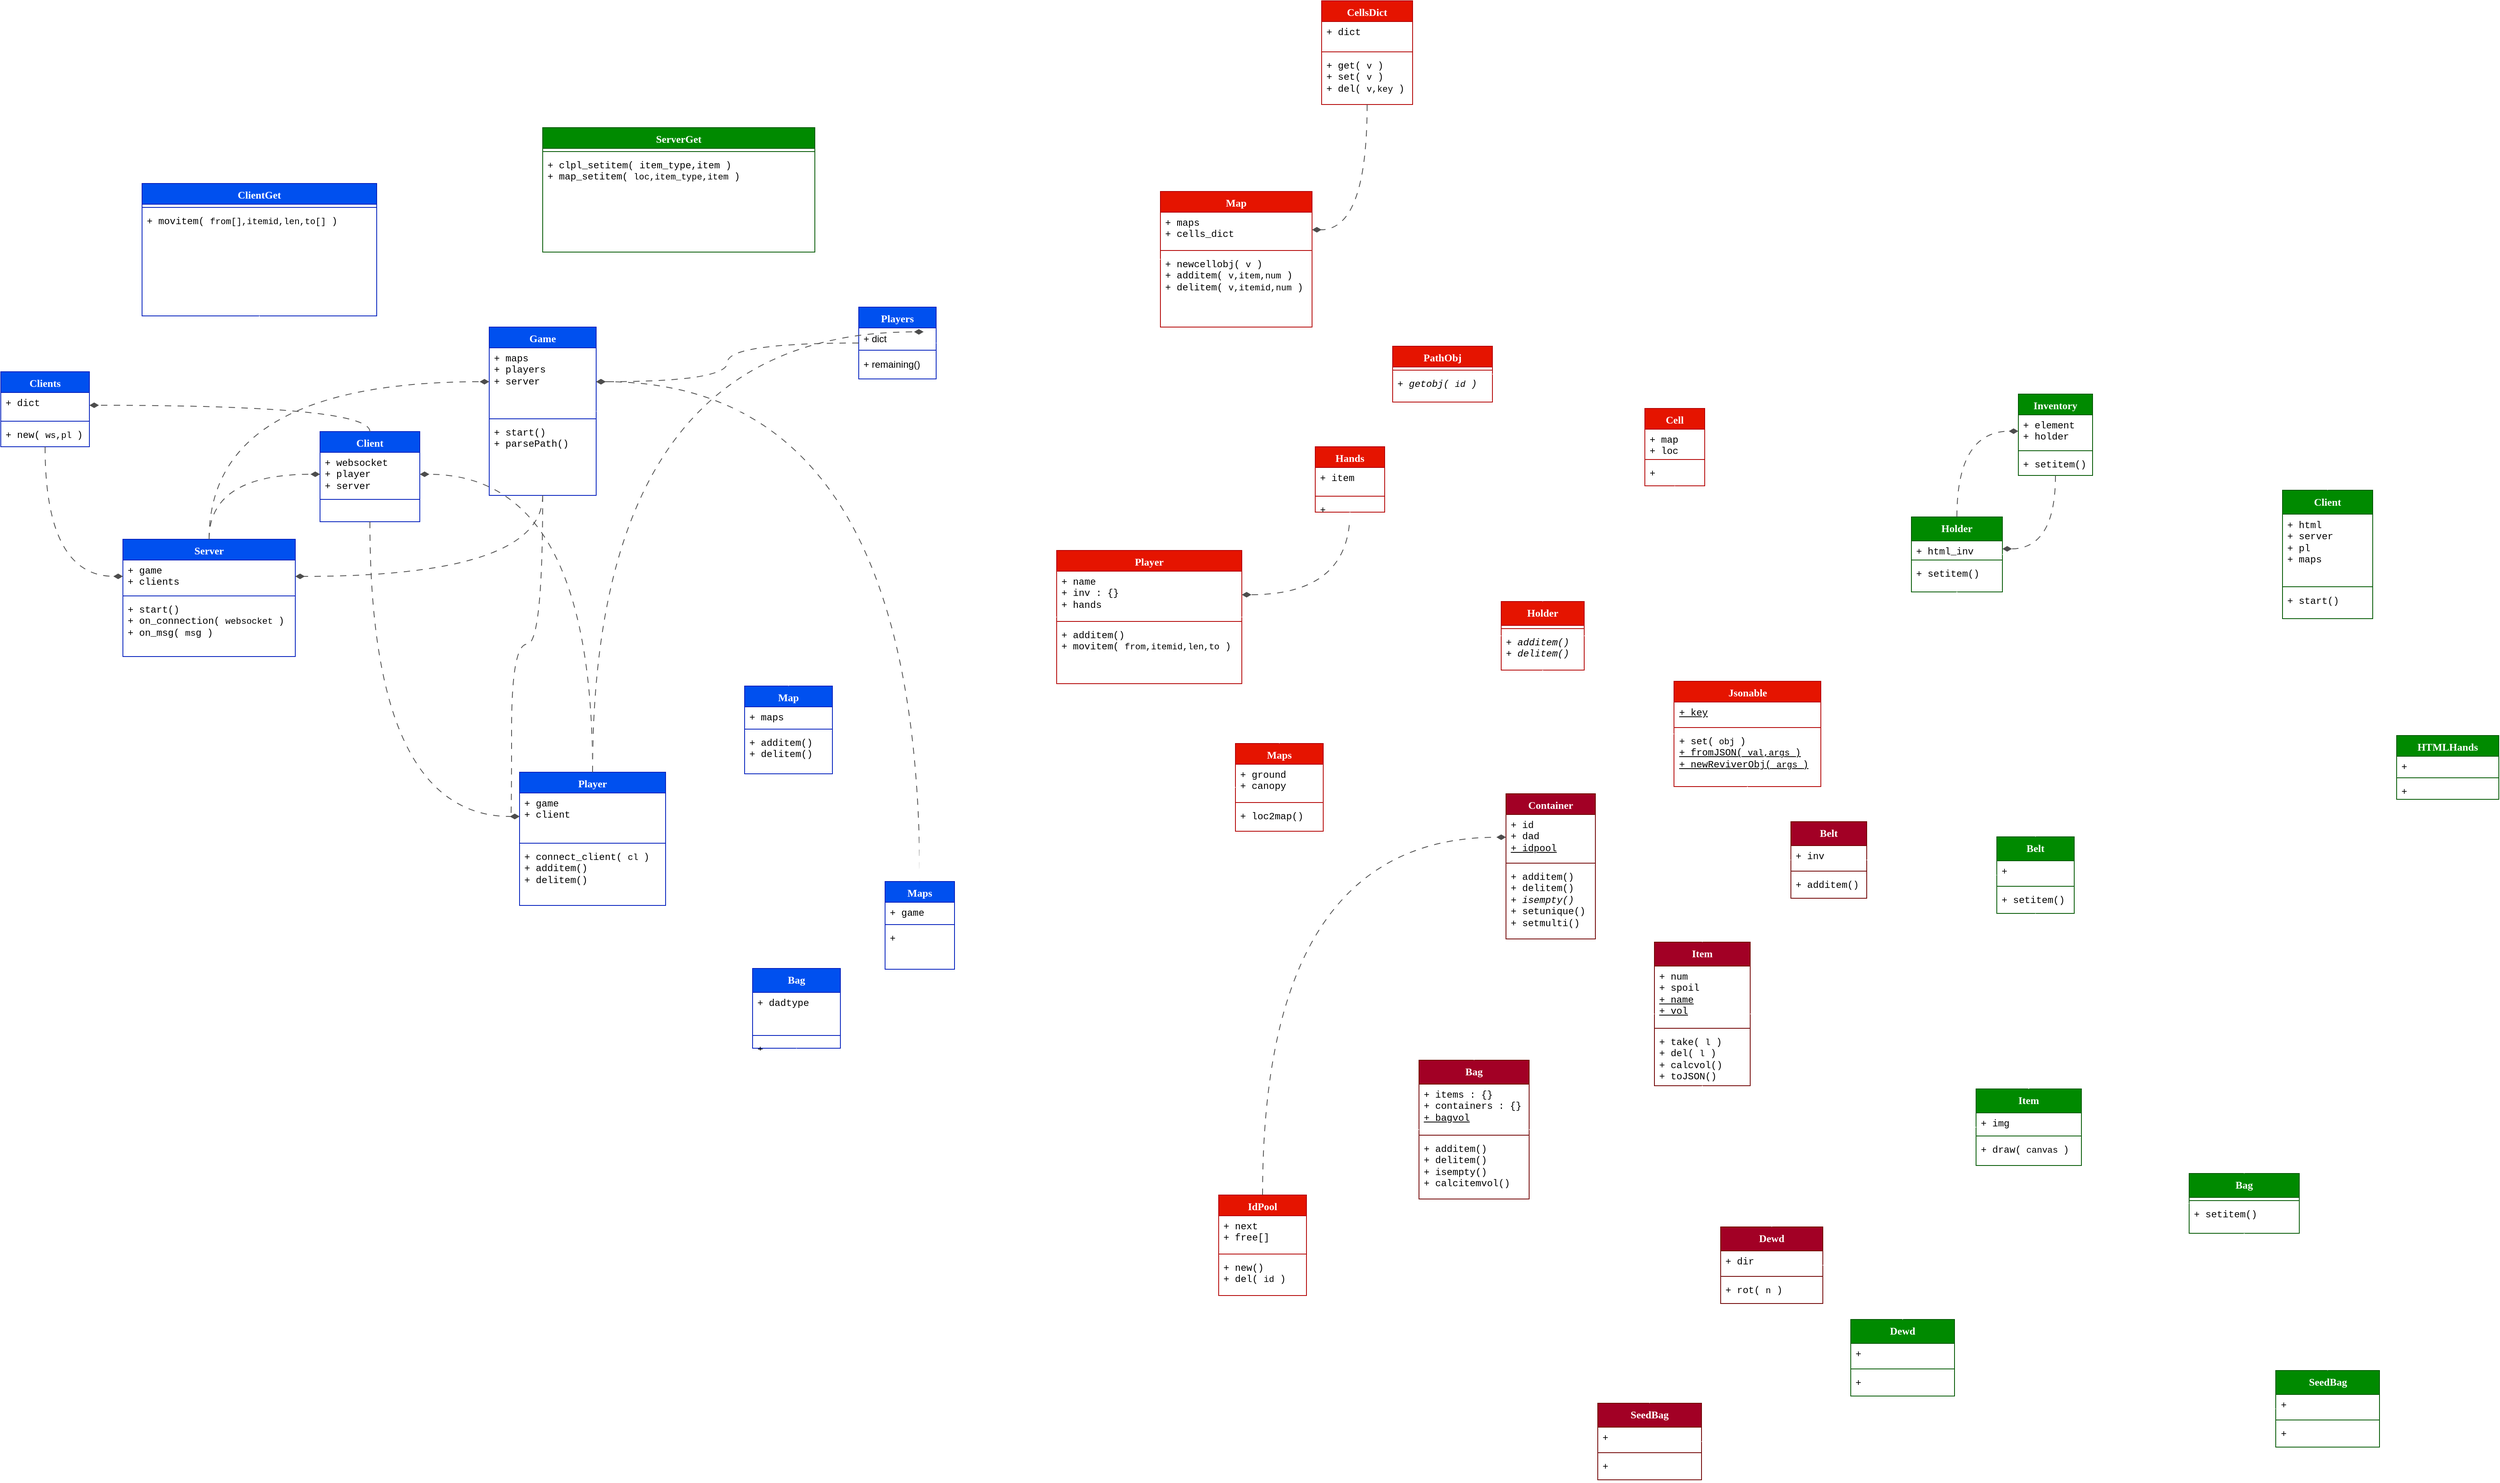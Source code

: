 <mxfile version="28.1.2">
  <diagram name="Page-1" id="JFzlPPQs8h2mTnAe326Y">
    <mxGraphModel dx="1981" dy="1809" grid="0" gridSize="10" guides="1" tooltips="1" connect="1" arrows="1" fold="1" page="0" pageScale="1" pageWidth="850" pageHeight="1100" math="0" shadow="0">
      <root>
        <mxCell id="0" />
        <mxCell id="1" parent="0" />
        <mxCell id="BJlQo-yZhnSlvFbtpAY6-1" value="Game" style="swimlane;fontStyle=1;align=center;verticalAlign=top;childLayout=stackLayout;horizontal=1;startSize=26;horizontalStack=0;resizeParent=1;resizeParentMax=0;resizeLast=0;collapsible=1;marginBottom=0;whiteSpace=wrap;html=1;fillColor=#0050ef;strokeColor=#001DBC;fontColor=#ffffff;fontFamily=Verdana;fontSize=13;" parent="1" vertex="1">
          <mxGeometry x="240" width="134" height="211" as="geometry">
            <mxRectangle x="470" y="480" width="70" height="30" as="alternateBounds" />
          </mxGeometry>
        </mxCell>
        <mxCell id="BJlQo-yZhnSlvFbtpAY6-2" value="+ maps&lt;div&gt;+ players&lt;br&gt;&lt;div&gt;+ server&lt;br&gt;&lt;div&gt;&lt;br&gt;&lt;/div&gt;&lt;/div&gt;&lt;/div&gt;" style="text;strokeColor=none;fillColor=none;align=left;verticalAlign=top;spacingLeft=4;spacingRight=4;overflow=hidden;rotatable=0;points=[[0,0.5],[1,0.5]];portConstraint=eastwest;whiteSpace=wrap;html=1;fontFamily=Courier New;" parent="BJlQo-yZhnSlvFbtpAY6-1" vertex="1">
          <mxGeometry y="26" width="134" height="85" as="geometry" />
        </mxCell>
        <mxCell id="BJlQo-yZhnSlvFbtpAY6-3" value="" style="line;strokeWidth=1;fillColor=none;align=left;verticalAlign=middle;spacingTop=-1;spacingLeft=3;spacingRight=3;rotatable=0;labelPosition=right;points=[];portConstraint=eastwest;strokeColor=inherit;" parent="BJlQo-yZhnSlvFbtpAY6-1" vertex="1">
          <mxGeometry y="111" width="134" height="8" as="geometry" />
        </mxCell>
        <mxCell id="BJlQo-yZhnSlvFbtpAY6-4" value="+ start()&lt;div&gt;+ parsePath()&lt;/div&gt;" style="text;strokeColor=none;fillColor=none;align=left;verticalAlign=top;spacingLeft=4;spacingRight=4;overflow=hidden;rotatable=0;points=[[0,0.5],[1,0.5]];portConstraint=eastwest;whiteSpace=wrap;html=1;fontFamily=Courier New;" parent="BJlQo-yZhnSlvFbtpAY6-1" vertex="1">
          <mxGeometry y="119" width="134" height="92" as="geometry" />
        </mxCell>
        <mxCell id="BJlQo-yZhnSlvFbtpAY6-12" value="Server" style="swimlane;fontStyle=1;align=center;verticalAlign=top;childLayout=stackLayout;horizontal=1;startSize=26;horizontalStack=0;resizeParent=1;resizeParentMax=0;resizeLast=0;collapsible=1;marginBottom=0;whiteSpace=wrap;html=1;fillColor=#0050ef;strokeColor=#001DBC;fontColor=#ffffff;fontFamily=Verdana;fontSize=13;" parent="1" vertex="1">
          <mxGeometry x="-219" y="266" width="216" height="147" as="geometry">
            <mxRectangle x="470" y="480" width="70" height="30" as="alternateBounds" />
          </mxGeometry>
        </mxCell>
        <mxCell id="BJlQo-yZhnSlvFbtpAY6-13" value="&lt;div&gt;+ game&lt;/div&gt;+ clients" style="text;strokeColor=none;fillColor=none;align=left;verticalAlign=top;spacingLeft=4;spacingRight=4;overflow=hidden;rotatable=0;points=[[0,0.5],[1,0.5]];portConstraint=eastwest;whiteSpace=wrap;html=1;fontFamily=Courier New;" parent="BJlQo-yZhnSlvFbtpAY6-12" vertex="1">
          <mxGeometry y="26" width="216" height="41" as="geometry" />
        </mxCell>
        <mxCell id="BJlQo-yZhnSlvFbtpAY6-14" value="" style="line;strokeWidth=1;fillColor=none;align=left;verticalAlign=middle;spacingTop=-1;spacingLeft=3;spacingRight=3;rotatable=0;labelPosition=right;points=[];portConstraint=eastwest;strokeColor=inherit;" parent="BJlQo-yZhnSlvFbtpAY6-12" vertex="1">
          <mxGeometry y="67" width="216" height="8" as="geometry" />
        </mxCell>
        <mxCell id="BJlQo-yZhnSlvFbtpAY6-15" value="+ start()&lt;div&gt;+ on_connection( &lt;font style=&quot;font-size: 11px;&quot;&gt;websocket&lt;/font&gt; )&lt;/div&gt;&lt;div&gt;+ on_msg( &lt;font style=&quot;font-size: 11px;&quot;&gt;ms&lt;/font&gt;g )&lt;/div&gt;" style="text;strokeColor=none;fillColor=none;align=left;verticalAlign=top;spacingLeft=4;spacingRight=4;overflow=hidden;rotatable=0;points=[[0,0.5],[1,0.5]];portConstraint=eastwest;whiteSpace=wrap;html=1;fontFamily=Courier New;" parent="BJlQo-yZhnSlvFbtpAY6-12" vertex="1">
          <mxGeometry y="75" width="216" height="72" as="geometry" />
        </mxCell>
        <mxCell id="BJlQo-yZhnSlvFbtpAY6-17" value="Client" style="swimlane;fontStyle=1;align=center;verticalAlign=top;childLayout=stackLayout;horizontal=1;startSize=26;horizontalStack=0;resizeParent=1;resizeParentMax=0;resizeLast=0;collapsible=1;marginBottom=0;whiteSpace=wrap;html=1;fillColor=#0050ef;strokeColor=#001DBC;fontColor=#ffffff;fontFamily=Verdana;fontSize=13;" parent="1" vertex="1">
          <mxGeometry x="28" y="131" width="125" height="113" as="geometry">
            <mxRectangle x="470" y="480" width="70" height="30" as="alternateBounds" />
          </mxGeometry>
        </mxCell>
        <mxCell id="BJlQo-yZhnSlvFbtpAY6-18" value="+ websocket&lt;div&gt;+ player&lt;/div&gt;&lt;div&gt;+ server&lt;/div&gt;" style="text;strokeColor=none;fillColor=none;align=left;verticalAlign=top;spacingLeft=4;spacingRight=4;overflow=hidden;rotatable=0;points=[[0,0.5],[1,0.5]];portConstraint=eastwest;whiteSpace=wrap;html=1;fontFamily=Courier New;" parent="BJlQo-yZhnSlvFbtpAY6-17" vertex="1">
          <mxGeometry y="26" width="125" height="55" as="geometry" />
        </mxCell>
        <mxCell id="BJlQo-yZhnSlvFbtpAY6-19" value="" style="line;strokeWidth=1;fillColor=none;align=left;verticalAlign=middle;spacingTop=-1;spacingLeft=3;spacingRight=3;rotatable=0;labelPosition=right;points=[];portConstraint=eastwest;strokeColor=inherit;" parent="BJlQo-yZhnSlvFbtpAY6-17" vertex="1">
          <mxGeometry y="81" width="125" height="8" as="geometry" />
        </mxCell>
        <mxCell id="BJlQo-yZhnSlvFbtpAY6-20" value="&lt;br&gt;&lt;div&gt;&lt;br&gt;&lt;/div&gt;" style="text;strokeColor=none;fillColor=none;align=left;verticalAlign=top;spacingLeft=4;spacingRight=4;overflow=hidden;rotatable=0;points=[[0,0.5],[1,0.5]];portConstraint=eastwest;whiteSpace=wrap;html=1;fontFamily=Courier New;" parent="BJlQo-yZhnSlvFbtpAY6-17" vertex="1">
          <mxGeometry y="89" width="125" height="24" as="geometry" />
        </mxCell>
        <mxCell id="BJlQo-yZhnSlvFbtpAY6-22" value="" style="endArrow=diamondThin;endFill=1;endSize=9;html=1;rounded=0;flowAnimation=0;dashed=1;dashPattern=8 8;jumpStyle=none;edgeStyle=orthogonalEdgeStyle;strokeColor=#4D4D4D;curved=1;" parent="1" source="BJlQo-yZhnSlvFbtpAY6-12" target="BJlQo-yZhnSlvFbtpAY6-2" edge="1">
          <mxGeometry width="160" relative="1" as="geometry">
            <mxPoint x="440" y="520" as="sourcePoint" />
            <mxPoint x="600" y="520" as="targetPoint" />
          </mxGeometry>
        </mxCell>
        <mxCell id="BJlQo-yZhnSlvFbtpAY6-28" value="Item" style="swimlane;fontStyle=1;align=center;verticalAlign=top;childLayout=stackLayout;horizontal=1;startSize=30;horizontalStack=0;resizeParent=1;resizeParentMax=0;resizeLast=0;collapsible=1;marginBottom=0;whiteSpace=wrap;html=1;glass=0;swimlaneFillColor=none;fillColor=#a20025;fontSize=13;fontFamily=Verdana;fontColor=#ffffff;strokeColor=#6F0000;" parent="1" vertex="1">
          <mxGeometry x="1700" y="771" width="120" height="180" as="geometry">
            <mxRectangle x="1240" y="250" width="70" height="30" as="alternateBounds" />
          </mxGeometry>
        </mxCell>
        <mxCell id="BJlQo-yZhnSlvFbtpAY6-29" value="+ num&lt;div&gt;+ spoil&lt;/div&gt;&lt;div&gt;&lt;u&gt;+ name&lt;/u&gt;&lt;/div&gt;&lt;div&gt;&lt;u&gt;+ vol&lt;/u&gt;&lt;/div&gt;" style="text;strokeColor=none;fillColor=none;align=left;verticalAlign=top;spacingLeft=4;spacingRight=4;overflow=hidden;rotatable=0;points=[[0,0.5],[1,0.5]];portConstraint=eastwest;whiteSpace=wrap;html=1;fontFamily=Courier New;perimeterSpacing=0;rounded=0;" parent="BJlQo-yZhnSlvFbtpAY6-28" vertex="1">
          <mxGeometry y="30" width="120" height="74" as="geometry" />
        </mxCell>
        <mxCell id="BJlQo-yZhnSlvFbtpAY6-30" value="" style="line;strokeWidth=1;fillColor=none;align=left;verticalAlign=middle;spacingTop=-1;spacingLeft=3;spacingRight=3;rotatable=0;labelPosition=right;points=[];portConstraint=eastwest;strokeColor=inherit;" parent="BJlQo-yZhnSlvFbtpAY6-28" vertex="1">
          <mxGeometry y="104" width="120" height="8" as="geometry" />
        </mxCell>
        <mxCell id="BJlQo-yZhnSlvFbtpAY6-31" value="&lt;div&gt;+ take( &lt;font style=&quot;font-size: 11px;&quot;&gt;l&lt;/font&gt;&amp;nbsp;)&lt;span style=&quot;color: rgba(0, 0, 0, 0); font-family: monospace; font-size: 0px; text-wrap-mode: nowrap; background-color: transparent;&quot;&gt;%3CmxGraphModel%3E%3Croot%3E%3CmxCell%20id%3D%220%22%2F%3E%3CmxCell%20id%3D%221%22%20parent%3D%220%22%2F%3E%3CmxCell%20id%3D%222%22%20value%3D%22%22%20style%3D%22endArrow%3DdiamondThin%3BendFill%3D1%3BendSize%3D9%3Bhtml%3D1%3Brounded%3D0%3BflowAnimation%3D0%3Bdashed%3D1%3BdashPattern%3D8%208%3BjumpStyle%3Dnone%3BedgeStyle%3DorthogonalEdgeStyle%3BstrokeColor%3D%23A7A7A7%3Bcurved%3D1%3B%22%20edge%3D%221%22%20parent%3D%221%22%3E%3CmxGeometry%20width%3D%22160%22%20relative%3D%221%22%20as%3D%22geometry%22%3E%3CmxPoint%20x%3D%221180%22%20y%3D%22420%22%20as%3D%22sourcePoint%22%2F%3E%3CmxPoint%20x%3D%221340%22%20y%3D%22383%22%20as%3D%22targetPoint%22%2F%3E%3C%2FmxGeometry%3E%3C%2FmxCell%3E%3C%2Froot%3E%3C%2FmxGraphModel%3E&lt;/span&gt;&lt;/div&gt;&lt;div&gt;+ del(&amp;nbsp;&lt;font style=&quot;font-size: 11px;&quot;&gt;l&lt;/font&gt;&amp;nbsp;)&lt;span style=&quot;text-wrap-mode: nowrap; background-color: transparent; color: rgba(0, 0, 0, 0); font-family: monospace; font-size: 0px;&quot;&gt;%3CmxGraphModel%3E%3Croot%3E%3CmxCell%20id%3D%220%22%2F%3E%3CmxCell%20id%3D%221%22%20parent%3D%220%22%2F%3E%3CmxCell%20id%3D%222%22%20value%3D%22%22%20style%3D%22endArrow%3DdiamondThin%3BendFill%3D1%3BendSize%3D9%3Bhtml%3D1%3Brounded%3D0%3BflowAnimation%3D0%3Bdashed%3D1%3BdashPattern%3D8%208%3BjumpStyle%3Dnone%3BedgeStyle%3DorthogonalEdgeStyle%3BstrokeColor%3D%23A7A7A7%3Bcurved%3D1%3B%22%20edge%3D%221%22%20parent%3D%221%22%3E%3CmxGeometry%20width%3D%22160%22%20relative%3D%221%22%20as%3D%22geometry%22%3E%3CmxPoint%20x%3D%221180%22%20y%3D%22420%22%20as%3D%22sourcePoint%22%2F%3E%3CmxPoint%20x%3D%221340%22%20y%3D%22383%22%20as%3D%22targetPoint%22%2F%3E%3C%2FmxGeometry%3E%3C%2FmxCell%3E%3C%2Froot%3E%3C%2FmxGraphModel%3E&lt;/span&gt;&lt;span style=&quot;color: rgba(0, 0, 0, 0); font-family: monospace; font-size: 0px; text-wrap-mode: nowrap; background-color: transparent;&quot;&gt;&lt;/span&gt;&lt;/div&gt;+ calcvol()&lt;div&gt;+ toJSON()&lt;/div&gt;" style="text;strokeColor=none;fillColor=none;align=left;verticalAlign=top;spacingLeft=4;spacingRight=4;overflow=hidden;rotatable=0;points=[[0,0.5],[1,0.5]];portConstraint=eastwest;whiteSpace=wrap;html=1;fontFamily=Courier New;fontSize=12;" parent="BJlQo-yZhnSlvFbtpAY6-28" vertex="1">
          <mxGeometry y="112" width="120" height="68" as="geometry" />
        </mxCell>
        <mxCell id="BJlQo-yZhnSlvFbtpAY6-32" value="Bag" style="swimlane;fontStyle=1;align=center;verticalAlign=top;childLayout=stackLayout;horizontal=1;startSize=30;horizontalStack=0;resizeParent=1;resizeParentMax=0;resizeLast=0;collapsible=1;marginBottom=0;whiteSpace=wrap;html=1;glass=0;swimlaneFillColor=none;fillColor=#a20025;fontSize=13;fontFamily=Verdana;fontColor=#ffffff;strokeColor=#6F0000;" parent="1" vertex="1">
          <mxGeometry x="1405" y="919" width="138" height="174" as="geometry">
            <mxRectangle x="1320" y="475" width="70" height="30" as="alternateBounds" />
          </mxGeometry>
        </mxCell>
        <mxCell id="BJlQo-yZhnSlvFbtpAY6-33" value="&lt;div&gt;&lt;span style=&quot;background-color: transparent; color: light-dark(rgb(0, 0, 0), rgb(255, 255, 255));&quot;&gt;+ items : {}&lt;/span&gt;&lt;/div&gt;&lt;span style=&quot;background-color: transparent; color: light-dark(rgb(0, 0, 0), rgb(255, 255, 255));&quot;&gt;+ container&lt;/span&gt;&lt;span style=&quot;background-color: transparent; color: light-dark(rgb(0, 0, 0), rgb(255, 255, 255));&quot;&gt;s : {}&lt;/span&gt;&lt;div&gt;&lt;div&gt;&lt;div&gt;&lt;u style=&quot;color: light-dark(rgb(0, 0, 0), rgb(255, 255, 255)); background-color: transparent;&quot;&gt;+ bagvol&lt;/u&gt;&lt;/div&gt;&lt;/div&gt;&lt;/div&gt;" style="text;strokeColor=none;fillColor=none;align=left;verticalAlign=top;spacingLeft=4;spacingRight=4;overflow=hidden;rotatable=0;points=[[0,0.5],[1,0.5]];portConstraint=eastwest;whiteSpace=wrap;html=1;fontFamily=Courier New;fontSize=12;fontColor=default;" parent="BJlQo-yZhnSlvFbtpAY6-32" vertex="1">
          <mxGeometry y="30" width="138" height="60" as="geometry" />
        </mxCell>
        <mxCell id="BJlQo-yZhnSlvFbtpAY6-34" value="" style="line;strokeWidth=1;fillColor=none;align=left;verticalAlign=middle;spacingTop=-1;spacingLeft=3;spacingRight=3;rotatable=0;labelPosition=right;points=[];portConstraint=eastwest;strokeColor=inherit;" parent="BJlQo-yZhnSlvFbtpAY6-32" vertex="1">
          <mxGeometry y="90" width="138" height="8" as="geometry" />
        </mxCell>
        <mxCell id="BJlQo-yZhnSlvFbtpAY6-35" value="&lt;div&gt;&lt;span style=&quot;background-color: transparent; color: light-dark(rgb(0, 0, 0), rgb(255, 255, 255));&quot;&gt;+ additem()&lt;/span&gt;&lt;/div&gt;&lt;div&gt;&lt;span style=&quot;background-color: transparent; color: light-dark(rgb(0, 0, 0), rgb(255, 255, 255));&quot;&gt;+ delitem()&lt;/span&gt;&lt;/div&gt;&lt;div&gt;&lt;span style=&quot;background-color: transparent; color: light-dark(rgb(0, 0, 0), rgb(255, 255, 255));&quot;&gt;+ isempty()&lt;/span&gt;&lt;/div&gt;&lt;div&gt;&lt;span style=&quot;background-color: transparent; color: light-dark(rgb(0, 0, 0), rgb(255, 255, 255));&quot;&gt;+ calcitemvol()&lt;/span&gt;&lt;/div&gt;" style="text;strokeColor=none;fillColor=none;align=left;verticalAlign=top;spacingLeft=4;spacingRight=4;overflow=hidden;rotatable=0;points=[[0,0.5],[1,0.5]];portConstraint=eastwest;whiteSpace=wrap;html=1;fontFamily=Courier New;fontSize=12;fontColor=default;" parent="BJlQo-yZhnSlvFbtpAY6-32" vertex="1">
          <mxGeometry y="98" width="138" height="76" as="geometry" />
        </mxCell>
        <mxCell id="BJlQo-yZhnSlvFbtpAY6-36" value="" style="endArrow=blockThin;endFill=1;endSize=7;html=1;rounded=0;flowAnimation=0;jumpStyle=none;edgeStyle=orthogonalEdgeStyle;strokeColor=#FFFFFF;" parent="1" source="BJlQo-yZhnSlvFbtpAY6-28" target="JKr4DxsEG-rfcQ_VPDgN-18" edge="1">
          <mxGeometry width="160" relative="1" as="geometry">
            <mxPoint x="970" y="487" as="sourcePoint" />
            <mxPoint x="750" y="400" as="targetPoint" />
          </mxGeometry>
        </mxCell>
        <mxCell id="RLroVxQe5oXdwYLRk4Si-1" value="Holder" style="swimlane;fontStyle=1;align=center;verticalAlign=top;childLayout=stackLayout;horizontal=1;startSize=30;horizontalStack=0;resizeParent=1;resizeParentMax=0;resizeLast=0;collapsible=1;marginBottom=0;whiteSpace=wrap;html=1;glass=0;swimlaneFillColor=none;fillColor=#e51400;fontSize=13;fontFamily=Verdana;fontColor=#ffffff;strokeColor=#B20000;" parent="1" vertex="1">
          <mxGeometry x="1508" y="344" width="104" height="86" as="geometry">
            <mxRectangle x="1320" y="475" width="70" height="30" as="alternateBounds" />
          </mxGeometry>
        </mxCell>
        <mxCell id="RLroVxQe5oXdwYLRk4Si-3" value="" style="line;strokeWidth=1;fillColor=none;align=left;verticalAlign=middle;spacingTop=-1;spacingLeft=3;spacingRight=3;rotatable=0;labelPosition=right;points=[];portConstraint=eastwest;strokeColor=inherit;" parent="RLroVxQe5oXdwYLRk4Si-1" vertex="1">
          <mxGeometry y="30" width="104" height="8" as="geometry" />
        </mxCell>
        <mxCell id="RLroVxQe5oXdwYLRk4Si-4" value="&lt;div&gt;&lt;i style=&quot;background-color: transparent; color: light-dark(rgb(0, 0, 0), rgb(255, 255, 255));&quot;&gt;+ additem()&lt;/i&gt;&lt;/div&gt;&lt;div&gt;&lt;div&gt;&lt;i&gt;+ delitem()&lt;/i&gt;&lt;/div&gt;&lt;/div&gt;" style="text;strokeColor=none;fillColor=none;align=left;verticalAlign=top;spacingLeft=4;spacingRight=4;overflow=hidden;rotatable=0;points=[[0,0.5],[1,0.5]];portConstraint=eastwest;whiteSpace=wrap;html=1;fontFamily=Courier New;fontSize=12;fontColor=default;" parent="RLroVxQe5oXdwYLRk4Si-1" vertex="1">
          <mxGeometry y="38" width="104" height="48" as="geometry" />
        </mxCell>
        <mxCell id="RLroVxQe5oXdwYLRk4Si-6" value="" style="endArrow=blockThin;endFill=1;endSize=7;html=1;rounded=0;flowAnimation=0;jumpStyle=none;edgeStyle=orthogonalEdgeStyle;strokeColor=#FFFFFF;" parent="1" source="RLroVxQe5oXdwYLRk4Si-1" target="JKr4DxsEG-rfcQ_VPDgN-18" edge="1">
          <mxGeometry width="160" relative="1" as="geometry">
            <mxPoint x="1580" y="280" as="sourcePoint" />
            <mxPoint x="1572" y="558" as="targetPoint" />
          </mxGeometry>
        </mxCell>
        <mxCell id="RLroVxQe5oXdwYLRk4Si-11" value="" style="endArrow=diamondThin;endFill=1;endSize=9;html=1;rounded=0;flowAnimation=0;dashed=1;dashPattern=8 8;jumpStyle=none;edgeStyle=orthogonalEdgeStyle;strokeColor=#4D4D4D;curved=1;" parent="1" source="H8-83-NS61ash9aOrWfs-14" target="BJlQo-yZhnSlvFbtpAY6-2" edge="1">
          <mxGeometry width="160" relative="1" as="geometry">
            <mxPoint x="480" y="475" as="sourcePoint" />
            <mxPoint x="565" y="350" as="targetPoint" />
          </mxGeometry>
        </mxCell>
        <mxCell id="RLroVxQe5oXdwYLRk4Si-12" value="&lt;font style=&quot;font-size: 13px;&quot; face=&quot;Verdana&quot;&gt;Maps&lt;/font&gt;" style="swimlane;fontStyle=1;align=center;verticalAlign=top;childLayout=stackLayout;horizontal=1;startSize=26;horizontalStack=0;resizeParent=1;resizeParentMax=0;resizeLast=0;collapsible=1;marginBottom=0;whiteSpace=wrap;html=1;fillColor=#e51400;fontColor=#ffffff;strokeColor=#B20000;" parent="1" vertex="1">
          <mxGeometry x="1175" y="522" width="110" height="110" as="geometry">
            <mxRectangle x="470" y="480" width="70" height="30" as="alternateBounds" />
          </mxGeometry>
        </mxCell>
        <mxCell id="RLroVxQe5oXdwYLRk4Si-13" value="&lt;div&gt;&lt;div&gt;+ ground&lt;/div&gt;&lt;/div&gt;&lt;div&gt;+ canopy&lt;/div&gt;" style="text;strokeColor=none;fillColor=none;align=left;verticalAlign=top;spacingLeft=4;spacingRight=4;overflow=hidden;rotatable=0;points=[[0,0.5],[1,0.5]];portConstraint=eastwest;whiteSpace=wrap;html=1;fontFamily=Courier New;" parent="RLroVxQe5oXdwYLRk4Si-12" vertex="1">
          <mxGeometry y="26" width="110" height="44" as="geometry" />
        </mxCell>
        <mxCell id="RLroVxQe5oXdwYLRk4Si-14" value="" style="line;strokeWidth=1;fillColor=none;align=left;verticalAlign=middle;spacingTop=-1;spacingLeft=3;spacingRight=3;rotatable=0;labelPosition=right;points=[];portConstraint=eastwest;strokeColor=inherit;" parent="RLroVxQe5oXdwYLRk4Si-12" vertex="1">
          <mxGeometry y="70" width="110" height="8" as="geometry" />
        </mxCell>
        <mxCell id="RLroVxQe5oXdwYLRk4Si-15" value="+ loc2map()" style="text;strokeColor=none;fillColor=none;align=left;verticalAlign=top;spacingLeft=4;spacingRight=4;overflow=hidden;rotatable=0;points=[[0,0.5],[1,0.5]];portConstraint=eastwest;whiteSpace=wrap;html=1;fontFamily=Courier New;" parent="RLroVxQe5oXdwYLRk4Si-12" vertex="1">
          <mxGeometry y="78" width="110" height="32" as="geometry" />
        </mxCell>
        <mxCell id="RLroVxQe5oXdwYLRk4Si-16" value="" style="endArrow=blockThin;endFill=1;endSize=7;html=1;rounded=0;flowAnimation=0;jumpStyle=none;edgeStyle=orthogonalEdgeStyle;strokeColor=#FFFFFF;" parent="1" source="RLroVxQe5oXdwYLRk4Si-12" target="H8-83-NS61ash9aOrWfs-14" edge="1">
          <mxGeometry width="160" relative="1" as="geometry">
            <mxPoint x="940" y="45" as="sourcePoint" />
            <mxPoint x="410" y="40" as="targetPoint" />
          </mxGeometry>
        </mxCell>
        <mxCell id="RLroVxQe5oXdwYLRk4Si-17" value="Map" style="swimlane;fontStyle=1;align=center;verticalAlign=top;childLayout=stackLayout;horizontal=1;startSize=26;horizontalStack=0;resizeParent=1;resizeParentMax=0;resizeLast=0;collapsible=1;marginBottom=0;whiteSpace=wrap;html=1;fontFamily=Verdana;fontSize=13;fillColor=#e51400;strokeColor=#B20000;fontColor=#ffffff;" parent="1" vertex="1">
          <mxGeometry x="1081" y="-170" width="190" height="170" as="geometry">
            <mxRectangle x="470" y="480" width="70" height="30" as="alternateBounds" />
          </mxGeometry>
        </mxCell>
        <mxCell id="RLroVxQe5oXdwYLRk4Si-18" value="&lt;div&gt;&lt;div&gt;+ maps&lt;/div&gt;&lt;div&gt;+ cells_dict&lt;/div&gt;&lt;/div&gt;" style="text;strokeColor=none;fillColor=none;align=left;verticalAlign=top;spacingLeft=4;spacingRight=4;overflow=hidden;rotatable=0;points=[[0,0.5],[1,0.5]];portConstraint=eastwest;whiteSpace=wrap;html=1;fontFamily=Courier New;" parent="RLroVxQe5oXdwYLRk4Si-17" vertex="1">
          <mxGeometry y="26" width="190" height="44" as="geometry" />
        </mxCell>
        <mxCell id="RLroVxQe5oXdwYLRk4Si-19" value="" style="line;strokeWidth=1;fillColor=none;align=left;verticalAlign=middle;spacingTop=-1;spacingLeft=3;spacingRight=3;rotatable=0;labelPosition=right;points=[];portConstraint=eastwest;strokeColor=inherit;" parent="RLroVxQe5oXdwYLRk4Si-17" vertex="1">
          <mxGeometry y="70" width="190" height="8" as="geometry" />
        </mxCell>
        <mxCell id="RLroVxQe5oXdwYLRk4Si-20" value="+ newcellobj( &lt;font style=&quot;font-size: 11px;&quot;&gt;v&lt;/font&gt; )&lt;div&gt;+ additem( &lt;font style=&quot;font-size: 11px;&quot;&gt;v,item,num&lt;/font&gt; )&lt;/div&gt;&lt;div&gt;+ del&lt;span style=&quot;background-color: transparent; color: light-dark(rgb(0, 0, 0), rgb(255, 255, 255));&quot;&gt;item(&amp;nbsp;&lt;/span&gt;&lt;font style=&quot;background-color: transparent; color: light-dark(rgb(0, 0, 0), rgb(255, 255, 255)); font-size: 11px;&quot;&gt;v,itemid,num&lt;/font&gt;&lt;span style=&quot;background-color: transparent; color: light-dark(rgb(0, 0, 0), rgb(255, 255, 255));&quot;&gt;&amp;nbsp;&lt;/span&gt;&lt;span style=&quot;background-color: transparent; color: light-dark(rgb(0, 0, 0), rgb(255, 255, 255));&quot;&gt;)&lt;/span&gt;&lt;/div&gt;&lt;div&gt;&lt;br&gt;&lt;/div&gt;" style="text;strokeColor=none;fillColor=none;align=left;verticalAlign=top;spacingLeft=4;spacingRight=4;overflow=hidden;rotatable=0;points=[[0,0.5],[1,0.5]];portConstraint=eastwest;whiteSpace=wrap;html=1;fontFamily=Courier New;" parent="RLroVxQe5oXdwYLRk4Si-17" vertex="1">
          <mxGeometry y="78" width="190" height="92" as="geometry" />
        </mxCell>
        <mxCell id="RLroVxQe5oXdwYLRk4Si-22" value="Map" style="swimlane;fontStyle=1;align=center;verticalAlign=top;childLayout=stackLayout;horizontal=1;startSize=26;horizontalStack=0;resizeParent=1;resizeParentMax=0;resizeLast=0;collapsible=1;marginBottom=0;whiteSpace=wrap;html=1;fontFamily=Verdana;fontSize=13;fillColor=#0050ef;strokeColor=#001DBC;fontColor=#ffffff;" parent="1" vertex="1">
          <mxGeometry x="560" y="450" width="110" height="110" as="geometry">
            <mxRectangle x="470" y="480" width="70" height="30" as="alternateBounds" />
          </mxGeometry>
        </mxCell>
        <mxCell id="RLroVxQe5oXdwYLRk4Si-23" value="&lt;div&gt;&lt;div&gt;+ maps&amp;nbsp;&lt;/div&gt;&lt;/div&gt;" style="text;strokeColor=none;fillColor=none;align=left;verticalAlign=top;spacingLeft=4;spacingRight=4;overflow=hidden;rotatable=0;points=[[0,0.5],[1,0.5]];portConstraint=eastwest;whiteSpace=wrap;html=1;fontFamily=Courier New;" parent="RLroVxQe5oXdwYLRk4Si-22" vertex="1">
          <mxGeometry y="26" width="110" height="24" as="geometry" />
        </mxCell>
        <mxCell id="RLroVxQe5oXdwYLRk4Si-24" value="" style="line;strokeWidth=1;fillColor=none;align=left;verticalAlign=middle;spacingTop=-1;spacingLeft=3;spacingRight=3;rotatable=0;labelPosition=right;points=[];portConstraint=eastwest;strokeColor=inherit;" parent="RLroVxQe5oXdwYLRk4Si-22" vertex="1">
          <mxGeometry y="50" width="110" height="8" as="geometry" />
        </mxCell>
        <mxCell id="RLroVxQe5oXdwYLRk4Si-25" value="&lt;div&gt;+ additem()&lt;/div&gt;&lt;div&gt;+ del&lt;span style=&quot;background-color: transparent; color: light-dark(rgb(0, 0, 0), rgb(255, 255, 255));&quot;&gt;item(&lt;/span&gt;&lt;span style=&quot;background-color: transparent; color: light-dark(rgb(0, 0, 0), rgb(255, 255, 255));&quot;&gt;)&lt;/span&gt;&lt;/div&gt;&lt;div&gt;&lt;br&gt;&lt;/div&gt;" style="text;strokeColor=none;fillColor=none;align=left;verticalAlign=top;spacingLeft=4;spacingRight=4;overflow=hidden;rotatable=0;points=[[0,0.5],[1,0.5]];portConstraint=eastwest;whiteSpace=wrap;html=1;fontFamily=Courier New;" parent="RLroVxQe5oXdwYLRk4Si-22" vertex="1">
          <mxGeometry y="58" width="110" height="52" as="geometry" />
        </mxCell>
        <mxCell id="RLroVxQe5oXdwYLRk4Si-26" value="" style="endArrow=blockThin;endFill=1;endSize=7;html=1;rounded=0;flowAnimation=0;jumpStyle=none;edgeStyle=orthogonalEdgeStyle;strokeColor=#FFFFFF;" parent="1" source="RLroVxQe5oXdwYLRk4Si-17" target="RLroVxQe5oXdwYLRk4Si-22" edge="1">
          <mxGeometry width="160" relative="1" as="geometry">
            <mxPoint x="1250" y="450" as="sourcePoint" />
            <mxPoint x="1050" y="450" as="targetPoint" />
          </mxGeometry>
        </mxCell>
        <mxCell id="RLroVxQe5oXdwYLRk4Si-29" value="Bag" style="swimlane;fontStyle=1;align=center;verticalAlign=top;childLayout=stackLayout;horizontal=1;startSize=30;horizontalStack=0;resizeParent=1;resizeParentMax=0;resizeLast=0;collapsible=1;marginBottom=0;whiteSpace=wrap;html=1;glass=0;swimlaneFillColor=none;fillColor=#0050ef;fontSize=13;fontFamily=Verdana;strokeColor=#001DBC;fontColor=#ffffff;" parent="1" vertex="1">
          <mxGeometry x="570" y="804" width="110" height="100" as="geometry">
            <mxRectangle x="1320" y="475" width="70" height="30" as="alternateBounds" />
          </mxGeometry>
        </mxCell>
        <mxCell id="RLroVxQe5oXdwYLRk4Si-30" value="&lt;div&gt;+ dadtype&lt;/div&gt;" style="text;strokeColor=none;fillColor=none;align=left;verticalAlign=top;spacingLeft=4;spacingRight=4;overflow=hidden;rotatable=0;points=[[0,0.5],[1,0.5]];portConstraint=eastwest;whiteSpace=wrap;html=1;fontFamily=Courier New;fontSize=12;fontColor=default;" parent="RLroVxQe5oXdwYLRk4Si-29" vertex="1">
          <mxGeometry y="30" width="110" height="50" as="geometry" />
        </mxCell>
        <mxCell id="RLroVxQe5oXdwYLRk4Si-31" value="" style="line;strokeWidth=1;fillColor=none;align=left;verticalAlign=middle;spacingTop=-1;spacingLeft=3;spacingRight=3;rotatable=0;labelPosition=right;points=[];portConstraint=eastwest;strokeColor=inherit;" parent="RLroVxQe5oXdwYLRk4Si-29" vertex="1">
          <mxGeometry y="80" width="110" height="8" as="geometry" />
        </mxCell>
        <mxCell id="RLroVxQe5oXdwYLRk4Si-32" value="&lt;div&gt;&lt;span style=&quot;background-color: transparent; color: light-dark(rgb(0, 0, 0), rgb(255, 255, 255));&quot;&gt;+&amp;nbsp;&lt;/span&gt;&lt;/div&gt;" style="text;strokeColor=none;fillColor=none;align=left;verticalAlign=top;spacingLeft=4;spacingRight=4;overflow=hidden;rotatable=0;points=[[0,0.5],[1,0.5]];portConstraint=eastwest;whiteSpace=wrap;html=1;fontFamily=Courier New;fontSize=12;fontColor=default;" parent="RLroVxQe5oXdwYLRk4Si-29" vertex="1">
          <mxGeometry y="88" width="110" height="12" as="geometry" />
        </mxCell>
        <mxCell id="RLroVxQe5oXdwYLRk4Si-33" value="" style="endArrow=blockThin;endFill=1;endSize=7;html=1;rounded=0;flowAnimation=0;jumpStyle=none;edgeStyle=orthogonalEdgeStyle;strokeColor=#FFFFFF;" parent="1" source="BJlQo-yZhnSlvFbtpAY6-32" target="RLroVxQe5oXdwYLRk4Si-29" edge="1">
          <mxGeometry width="160" relative="1" as="geometry">
            <mxPoint x="1420" y="340" as="sourcePoint" />
            <mxPoint x="1595" y="595" as="targetPoint" />
          </mxGeometry>
        </mxCell>
        <mxCell id="RLroVxQe5oXdwYLRk4Si-40" value="CellsDict" style="swimlane;fontStyle=1;align=center;verticalAlign=top;childLayout=stackLayout;horizontal=1;startSize=26;horizontalStack=0;resizeParent=1;resizeParentMax=0;resizeLast=0;collapsible=1;marginBottom=0;whiteSpace=wrap;html=1;fontFamily=Verdana;fontSize=13;fillColor=#e51400;strokeColor=#B20000;fontColor=#ffffff;" parent="1" vertex="1">
          <mxGeometry x="1283" y="-409" width="114" height="130" as="geometry">
            <mxRectangle x="470" y="480" width="70" height="30" as="alternateBounds" />
          </mxGeometry>
        </mxCell>
        <mxCell id="RLroVxQe5oXdwYLRk4Si-41" value="&lt;div&gt;&lt;div&gt;+ dict&lt;/div&gt;&lt;/div&gt;" style="text;strokeColor=none;fillColor=none;align=left;verticalAlign=top;spacingLeft=4;spacingRight=4;overflow=hidden;rotatable=0;points=[[0,0.5],[1,0.5]];portConstraint=eastwest;whiteSpace=wrap;html=1;fontFamily=Courier New;" parent="RLroVxQe5oXdwYLRk4Si-40" vertex="1">
          <mxGeometry y="26" width="114" height="34" as="geometry" />
        </mxCell>
        <mxCell id="RLroVxQe5oXdwYLRk4Si-42" value="" style="line;strokeWidth=1;fillColor=none;align=left;verticalAlign=middle;spacingTop=-1;spacingLeft=3;spacingRight=3;rotatable=0;labelPosition=right;points=[];portConstraint=eastwest;strokeColor=inherit;" parent="RLroVxQe5oXdwYLRk4Si-40" vertex="1">
          <mxGeometry y="60" width="114" height="8" as="geometry" />
        </mxCell>
        <mxCell id="RLroVxQe5oXdwYLRk4Si-43" value="+ get( &lt;font style=&quot;font-size: 11px;&quot;&gt;v&lt;/font&gt; )&lt;div&gt;+ set( &lt;font style=&quot;font-size: 11px;&quot;&gt;v&lt;/font&gt;&amp;nbsp;)&lt;/div&gt;&lt;div&gt;+ del&lt;span style=&quot;background-color: transparent; color: light-dark(rgb(0, 0, 0), rgb(255, 255, 255));&quot;&gt;(&amp;nbsp;&lt;/span&gt;&lt;font style=&quot;background-color: transparent; color: light-dark(rgb(0, 0, 0), rgb(255, 255, 255)); font-size: 11px;&quot;&gt;v,key&lt;/font&gt;&lt;span style=&quot;background-color: transparent; color: light-dark(rgb(0, 0, 0), rgb(255, 255, 255));&quot;&gt;&amp;nbsp;&lt;/span&gt;&lt;span style=&quot;background-color: transparent; color: light-dark(rgb(0, 0, 0), rgb(255, 255, 255));&quot;&gt;)&lt;/span&gt;&lt;/div&gt;&lt;div&gt;&lt;br&gt;&lt;/div&gt;" style="text;strokeColor=none;fillColor=none;align=left;verticalAlign=top;spacingLeft=4;spacingRight=4;overflow=hidden;rotatable=0;points=[[0,0.5],[1,0.5]];portConstraint=eastwest;whiteSpace=wrap;html=1;fontFamily=Courier New;" parent="RLroVxQe5oXdwYLRk4Si-40" vertex="1">
          <mxGeometry y="68" width="114" height="62" as="geometry" />
        </mxCell>
        <mxCell id="RLroVxQe5oXdwYLRk4Si-44" value="" style="endArrow=diamondThin;endFill=1;endSize=9;html=1;rounded=0;flowAnimation=0;dashed=1;dashPattern=8 8;jumpStyle=none;edgeStyle=orthogonalEdgeStyle;strokeColor=#4D4D4D;curved=1;" parent="1" source="RLroVxQe5oXdwYLRk4Si-40" target="RLroVxQe5oXdwYLRk4Si-18" edge="1">
          <mxGeometry width="160" relative="1" as="geometry">
            <mxPoint x="1200" y="427" as="sourcePoint" />
            <mxPoint x="1360" y="390" as="targetPoint" />
          </mxGeometry>
        </mxCell>
        <mxCell id="RLroVxQe5oXdwYLRk4Si-45" value="IdPool" style="swimlane;fontStyle=1;align=center;verticalAlign=top;childLayout=stackLayout;horizontal=1;startSize=26;horizontalStack=0;resizeParent=1;resizeParentMax=0;resizeLast=0;collapsible=1;marginBottom=0;whiteSpace=wrap;html=1;fontFamily=Verdana;fontSize=13;fillColor=#e51400;fontColor=#ffffff;strokeColor=#B20000;" parent="1" vertex="1">
          <mxGeometry x="1154" y="1088" width="110" height="126" as="geometry">
            <mxRectangle x="470" y="480" width="70" height="30" as="alternateBounds" />
          </mxGeometry>
        </mxCell>
        <mxCell id="RLroVxQe5oXdwYLRk4Si-46" value="&lt;div&gt;&lt;div&gt;+ next&lt;/div&gt;&lt;/div&gt;&lt;div&gt;+ free[]&lt;/div&gt;" style="text;strokeColor=none;fillColor=none;align=left;verticalAlign=top;spacingLeft=4;spacingRight=4;overflow=hidden;rotatable=0;points=[[0,0.5],[1,0.5]];portConstraint=eastwest;whiteSpace=wrap;html=1;fontFamily=Courier New;" parent="RLroVxQe5oXdwYLRk4Si-45" vertex="1">
          <mxGeometry y="26" width="110" height="44" as="geometry" />
        </mxCell>
        <mxCell id="RLroVxQe5oXdwYLRk4Si-47" value="" style="line;strokeWidth=1;fillColor=none;align=left;verticalAlign=middle;spacingTop=-1;spacingLeft=3;spacingRight=3;rotatable=0;labelPosition=right;points=[];portConstraint=eastwest;strokeColor=inherit;" parent="RLroVxQe5oXdwYLRk4Si-45" vertex="1">
          <mxGeometry y="70" width="110" height="8" as="geometry" />
        </mxCell>
        <mxCell id="RLroVxQe5oXdwYLRk4Si-48" value="&lt;div&gt;+ new()&lt;/div&gt;&lt;div&gt;+ del( &lt;font style=&quot;font-size: 11px;&quot;&gt;id&lt;/font&gt; )&lt;/div&gt;" style="text;strokeColor=none;fillColor=none;align=left;verticalAlign=top;spacingLeft=4;spacingRight=4;overflow=hidden;rotatable=0;points=[[0,0.5],[1,0.5]];portConstraint=eastwest;whiteSpace=wrap;html=1;fontFamily=Courier New;" parent="RLroVxQe5oXdwYLRk4Si-45" vertex="1">
          <mxGeometry y="78" width="110" height="48" as="geometry" />
        </mxCell>
        <mxCell id="RLroVxQe5oXdwYLRk4Si-49" value="" style="endArrow=diamondThin;endFill=1;endSize=9;html=1;rounded=0;flowAnimation=0;dashed=1;dashPattern=8 8;jumpStyle=none;edgeStyle=orthogonalEdgeStyle;strokeColor=#4D4D4D;curved=1;" parent="1" source="RLroVxQe5oXdwYLRk4Si-45" target="JKr4DxsEG-rfcQ_VPDgN-19" edge="1">
          <mxGeometry width="160" relative="1" as="geometry">
            <mxPoint x="1294" y="479" as="sourcePoint" />
            <mxPoint x="1454" y="442" as="targetPoint" />
          </mxGeometry>
        </mxCell>
        <mxCell id="_3leYTcYhz0m4c5vRGdX-1" value="Player" style="swimlane;fontStyle=1;align=center;verticalAlign=top;childLayout=stackLayout;horizontal=1;startSize=26;horizontalStack=0;resizeParent=1;resizeParentMax=0;resizeLast=0;collapsible=1;marginBottom=0;whiteSpace=wrap;html=1;fontFamily=Verdana;fontSize=13;fillColor=#e51400;strokeColor=#B20000;fontColor=#ffffff;" parent="1" vertex="1">
          <mxGeometry x="951" y="280" width="232" height="167" as="geometry">
            <mxRectangle x="470" y="480" width="70" height="30" as="alternateBounds" />
          </mxGeometry>
        </mxCell>
        <mxCell id="_3leYTcYhz0m4c5vRGdX-2" value="&lt;div&gt;&lt;div&gt;+ name&lt;br&gt;&lt;/div&gt;&lt;/div&gt;&lt;div&gt;+ inv : {}&lt;/div&gt;&lt;div&gt;+ hands&lt;/div&gt;" style="text;strokeColor=none;fillColor=none;align=left;verticalAlign=top;spacingLeft=4;spacingRight=4;overflow=hidden;rotatable=0;points=[[0,0.5],[1,0.5]];portConstraint=eastwest;whiteSpace=wrap;html=1;fontFamily=Courier New;" parent="_3leYTcYhz0m4c5vRGdX-1" vertex="1">
          <mxGeometry y="26" width="232" height="59" as="geometry" />
        </mxCell>
        <mxCell id="_3leYTcYhz0m4c5vRGdX-3" value="" style="line;strokeWidth=1;fillColor=none;align=left;verticalAlign=middle;spacingTop=-1;spacingLeft=3;spacingRight=3;rotatable=0;labelPosition=right;points=[];portConstraint=eastwest;strokeColor=inherit;" parent="_3leYTcYhz0m4c5vRGdX-1" vertex="1">
          <mxGeometry y="85" width="232" height="8" as="geometry" />
        </mxCell>
        <mxCell id="_3leYTcYhz0m4c5vRGdX-4" value="&lt;div&gt;&lt;span style=&quot;background-color: transparent; color: light-dark(rgb(0, 0, 0), rgb(255, 255, 255));&quot;&gt;+ additem()&lt;/span&gt;&lt;/div&gt;&lt;div&gt;+ movitem( &lt;font style=&quot;font-size: 11px;&quot;&gt;from,itemid,len,to&lt;/font&gt; )&lt;/div&gt;" style="text;strokeColor=none;fillColor=none;align=left;verticalAlign=top;spacingLeft=4;spacingRight=4;overflow=hidden;rotatable=0;points=[[0,0.5],[1,0.5]];portConstraint=eastwest;whiteSpace=wrap;html=1;fontFamily=Courier New;" parent="_3leYTcYhz0m4c5vRGdX-1" vertex="1">
          <mxGeometry y="93" width="232" height="74" as="geometry" />
        </mxCell>
        <mxCell id="_3leYTcYhz0m4c5vRGdX-5" value="" style="endArrow=blockThin;endFill=1;endSize=7;html=1;rounded=0;flowAnimation=0;jumpStyle=none;edgeStyle=orthogonalEdgeStyle;strokeColor=#FFFFFF;" parent="1" source="RLroVxQe5oXdwYLRk4Si-1" target="_3leYTcYhz0m4c5vRGdX-1" edge="1">
          <mxGeometry width="160" relative="1" as="geometry">
            <mxPoint x="1316" y="321" as="sourcePoint" />
            <mxPoint x="1356" y="421" as="targetPoint" />
          </mxGeometry>
        </mxCell>
        <mxCell id="_3leYTcYhz0m4c5vRGdX-6" value="Player" style="swimlane;fontStyle=1;align=center;verticalAlign=top;childLayout=stackLayout;horizontal=1;startSize=26;horizontalStack=0;resizeParent=1;resizeParentMax=0;resizeLast=0;collapsible=1;marginBottom=0;whiteSpace=wrap;html=1;fontFamily=Verdana;fontSize=13;fillColor=#0050ef;strokeColor=#001DBC;fontColor=#ffffff;" parent="1" vertex="1">
          <mxGeometry x="278" y="558" width="183" height="167" as="geometry">
            <mxRectangle x="470" y="480" width="70" height="30" as="alternateBounds" />
          </mxGeometry>
        </mxCell>
        <mxCell id="_3leYTcYhz0m4c5vRGdX-7" value="&lt;div&gt;&lt;div&gt;+ game&lt;/div&gt;&lt;div&gt;+ client&lt;br&gt;&lt;/div&gt;&lt;/div&gt;" style="text;strokeColor=none;fillColor=none;align=left;verticalAlign=top;spacingLeft=4;spacingRight=4;overflow=hidden;rotatable=0;points=[[0,0.5],[1,0.5]];portConstraint=eastwest;whiteSpace=wrap;html=1;fontFamily=Courier New;" parent="_3leYTcYhz0m4c5vRGdX-6" vertex="1">
          <mxGeometry y="26" width="183" height="59" as="geometry" />
        </mxCell>
        <mxCell id="_3leYTcYhz0m4c5vRGdX-8" value="" style="line;strokeWidth=1;fillColor=none;align=left;verticalAlign=middle;spacingTop=-1;spacingLeft=3;spacingRight=3;rotatable=0;labelPosition=right;points=[];portConstraint=eastwest;strokeColor=inherit;" parent="_3leYTcYhz0m4c5vRGdX-6" vertex="1">
          <mxGeometry y="85" width="183" height="8" as="geometry" />
        </mxCell>
        <mxCell id="_3leYTcYhz0m4c5vRGdX-9" value="&lt;div&gt;+ connect_client( &lt;font style=&quot;font-size: 11px;&quot;&gt;cl &lt;/font&gt;)&lt;/div&gt;&lt;div&gt;&lt;span style=&quot;background-color: transparent; color: light-dark(rgb(0, 0, 0), rgb(255, 255, 255));&quot;&gt;+ additem()&lt;/span&gt;&lt;/div&gt;&lt;div&gt;+ delitem()&lt;/div&gt;" style="text;strokeColor=none;fillColor=none;align=left;verticalAlign=top;spacingLeft=4;spacingRight=4;overflow=hidden;rotatable=0;points=[[0,0.5],[1,0.5]];portConstraint=eastwest;whiteSpace=wrap;html=1;fontFamily=Courier New;" parent="_3leYTcYhz0m4c5vRGdX-6" vertex="1">
          <mxGeometry y="93" width="183" height="74" as="geometry" />
        </mxCell>
        <mxCell id="_3leYTcYhz0m4c5vRGdX-10" value="" style="endArrow=diamondThin;endFill=1;endSize=9;html=1;rounded=0;flowAnimation=0;dashed=1;dashPattern=8 8;jumpStyle=none;edgeStyle=orthogonalEdgeStyle;strokeColor=#4D4D4D;curved=1;" parent="1" source="BJlQo-yZhnSlvFbtpAY6-17" target="_3leYTcYhz0m4c5vRGdX-7" edge="1">
          <mxGeometry width="160" relative="1" as="geometry">
            <mxPoint x="468" y="358" as="sourcePoint" />
            <mxPoint x="643" y="318" as="targetPoint" />
          </mxGeometry>
        </mxCell>
        <mxCell id="_3leYTcYhz0m4c5vRGdX-11" value="" style="endArrow=diamondThin;endFill=1;endSize=9;html=1;rounded=0;flowAnimation=0;dashed=1;dashPattern=8 8;jumpStyle=none;edgeStyle=orthogonalEdgeStyle;strokeColor=#4D4D4D;curved=1;" parent="1" source="_3leYTcYhz0m4c5vRGdX-6" target="BJlQo-yZhnSlvFbtpAY6-18" edge="1">
          <mxGeometry width="160" relative="1" as="geometry">
            <mxPoint x="340" y="560" as="sourcePoint" />
            <mxPoint x="578" y="816" as="targetPoint" />
          </mxGeometry>
        </mxCell>
        <mxCell id="_3leYTcYhz0m4c5vRGdX-12" value="" style="endArrow=blockThin;endFill=1;endSize=7;html=1;rounded=0;flowAnimation=0;jumpStyle=none;edgeStyle=orthogonalEdgeStyle;strokeColor=#FFFFFF;" parent="1" source="_3leYTcYhz0m4c5vRGdX-1" target="_3leYTcYhz0m4c5vRGdX-6" edge="1">
          <mxGeometry width="160" relative="1" as="geometry">
            <mxPoint x="1434" y="520" as="sourcePoint" />
            <mxPoint x="1019" y="520" as="targetPoint" />
          </mxGeometry>
        </mxCell>
        <mxCell id="_3leYTcYhz0m4c5vRGdX-13" value="" style="endArrow=diamondThin;endFill=1;endSize=9;html=1;rounded=0;flowAnimation=0;dashed=1;dashPattern=8 8;jumpStyle=none;edgeStyle=orthogonalEdgeStyle;strokeColor=#4D4D4D;curved=1;" parent="1" source="BJlQo-yZhnSlvFbtpAY6-1" target="_3leYTcYhz0m4c5vRGdX-7" edge="1">
          <mxGeometry width="160" relative="1" as="geometry">
            <mxPoint x="707" y="297" as="sourcePoint" />
            <mxPoint x="892" y="297" as="targetPoint" />
          </mxGeometry>
        </mxCell>
        <mxCell id="_3leYTcYhz0m4c5vRGdX-15" value="ClientGet" style="swimlane;fontStyle=1;align=center;verticalAlign=top;childLayout=stackLayout;horizontal=1;startSize=26;horizontalStack=0;resizeParent=1;resizeParentMax=0;resizeLast=0;collapsible=1;marginBottom=0;whiteSpace=wrap;html=1;fillColor=#0050ef;strokeColor=#001DBC;fontColor=#ffffff;fontFamily=Verdana;fontSize=13;" parent="1" vertex="1">
          <mxGeometry x="-195" y="-180" width="294" height="166" as="geometry">
            <mxRectangle x="470" y="480" width="70" height="30" as="alternateBounds" />
          </mxGeometry>
        </mxCell>
        <mxCell id="_3leYTcYhz0m4c5vRGdX-17" value="" style="line;strokeWidth=1;fillColor=none;align=left;verticalAlign=middle;spacingTop=-1;spacingLeft=3;spacingRight=3;rotatable=0;labelPosition=right;points=[];portConstraint=eastwest;strokeColor=inherit;" parent="_3leYTcYhz0m4c5vRGdX-15" vertex="1">
          <mxGeometry y="26" width="294" height="8" as="geometry" />
        </mxCell>
        <mxCell id="_3leYTcYhz0m4c5vRGdX-18" value="+ movitem( &lt;font style=&quot;font-size: 11px;&quot;&gt;from[],itemid,len,to[]&lt;/font&gt;&amp;nbsp;)" style="text;strokeColor=none;fillColor=none;align=left;verticalAlign=top;spacingLeft=4;spacingRight=4;overflow=hidden;rotatable=0;points=[[0,0.5],[1,0.5]];portConstraint=eastwest;whiteSpace=wrap;html=1;fontFamily=Courier New;" parent="_3leYTcYhz0m4c5vRGdX-15" vertex="1">
          <mxGeometry y="34" width="294" height="132" as="geometry" />
        </mxCell>
        <mxCell id="_3leYTcYhz0m4c5vRGdX-19" value="ServerGet" style="swimlane;fontStyle=1;align=center;verticalAlign=top;childLayout=stackLayout;horizontal=1;startSize=26;horizontalStack=0;resizeParent=1;resizeParentMax=0;resizeLast=0;collapsible=1;marginBottom=0;whiteSpace=wrap;html=1;fillColor=#008a00;strokeColor=#005700;fontColor=#ffffff;fontFamily=Verdana;fontSize=13;" parent="1" vertex="1">
          <mxGeometry x="307" y="-250" width="341" height="156" as="geometry">
            <mxRectangle x="470" y="480" width="70" height="30" as="alternateBounds" />
          </mxGeometry>
        </mxCell>
        <mxCell id="_3leYTcYhz0m4c5vRGdX-20" value="" style="line;strokeWidth=1;fillColor=none;align=left;verticalAlign=middle;spacingTop=-1;spacingLeft=3;spacingRight=3;rotatable=0;labelPosition=right;points=[];portConstraint=eastwest;strokeColor=inherit;" parent="_3leYTcYhz0m4c5vRGdX-19" vertex="1">
          <mxGeometry y="26" width="341" height="8" as="geometry" />
        </mxCell>
        <mxCell id="_3leYTcYhz0m4c5vRGdX-21" value="+ clpl_setitem( item_type,item )&lt;div&gt;+ map_setitem( &lt;font style=&quot;font-size: 11px;&quot;&gt;loc,item_type,item&lt;/font&gt; )&lt;/div&gt;" style="text;strokeColor=none;fillColor=none;align=left;verticalAlign=top;spacingLeft=4;spacingRight=4;overflow=hidden;rotatable=0;points=[[0,0.5],[1,0.5]];portConstraint=eastwest;whiteSpace=wrap;html=1;fontFamily=Courier New;" parent="_3leYTcYhz0m4c5vRGdX-19" vertex="1">
          <mxGeometry y="34" width="341" height="122" as="geometry" />
        </mxCell>
        <mxCell id="_3leYTcYhz0m4c5vRGdX-22" value="" style="endArrow=blockThin;endFill=1;endSize=7;html=1;rounded=0;flowAnimation=0;jumpStyle=none;edgeStyle=orthogonalEdgeStyle;strokeColor=#FFFFFF;" parent="1" source="_3leYTcYhz0m4c5vRGdX-15" target="BJlQo-yZhnSlvFbtpAY6-17" edge="1">
          <mxGeometry width="160" relative="1" as="geometry">
            <mxPoint x="510" y="131" as="sourcePoint" />
            <mxPoint x="267" y="99" as="targetPoint" />
          </mxGeometry>
        </mxCell>
        <mxCell id="_3leYTcYhz0m4c5vRGdX-24" value="Holder" style="swimlane;fontStyle=1;align=center;verticalAlign=top;childLayout=stackLayout;horizontal=1;startSize=30;horizontalStack=0;resizeParent=1;resizeParentMax=0;resizeLast=0;collapsible=1;marginBottom=0;whiteSpace=wrap;html=1;glass=0;swimlaneFillColor=none;fillColor=#008a00;fontSize=13;fontFamily=Verdana;fontColor=#ffffff;strokeColor=#005700;" parent="1" vertex="1">
          <mxGeometry x="2022" y="238" width="114" height="94" as="geometry">
            <mxRectangle x="1240" y="250" width="70" height="30" as="alternateBounds" />
          </mxGeometry>
        </mxCell>
        <mxCell id="_3leYTcYhz0m4c5vRGdX-25" value="&lt;div&gt;+ html_inv&lt;/div&gt;" style="text;strokeColor=none;fillColor=none;align=left;verticalAlign=top;spacingLeft=4;spacingRight=4;overflow=hidden;rotatable=0;points=[[0,0.5],[1,0.5]];portConstraint=eastwest;whiteSpace=wrap;html=1;fontFamily=Courier New;perimeterSpacing=0;rounded=0;" parent="_3leYTcYhz0m4c5vRGdX-24" vertex="1">
          <mxGeometry y="30" width="114" height="20" as="geometry" />
        </mxCell>
        <mxCell id="_3leYTcYhz0m4c5vRGdX-26" value="" style="line;strokeWidth=1;fillColor=none;align=left;verticalAlign=middle;spacingTop=-1;spacingLeft=3;spacingRight=3;rotatable=0;labelPosition=right;points=[];portConstraint=eastwest;strokeColor=inherit;" parent="_3leYTcYhz0m4c5vRGdX-24" vertex="1">
          <mxGeometry y="50" width="114" height="8" as="geometry" />
        </mxCell>
        <mxCell id="_3leYTcYhz0m4c5vRGdX-27" value="&lt;div&gt;+ setitem()&lt;/div&gt;" style="text;strokeColor=none;fillColor=none;align=left;verticalAlign=top;spacingLeft=4;spacingRight=4;overflow=hidden;rotatable=0;points=[[0,0.5],[1,0.5]];portConstraint=eastwest;whiteSpace=wrap;html=1;fontFamily=Courier New;fontSize=12;" parent="_3leYTcYhz0m4c5vRGdX-24" vertex="1">
          <mxGeometry y="58" width="114" height="36" as="geometry" />
        </mxCell>
        <mxCell id="_3leYTcYhz0m4c5vRGdX-28" value="" style="endArrow=blockThin;endFill=1;endSize=7;html=1;rounded=0;flowAnimation=0;jumpStyle=none;edgeStyle=orthogonalEdgeStyle;strokeColor=#FFFFFF;" parent="1" source="RLroVxQe5oXdwYLRk4Si-1" target="_3leYTcYhz0m4c5vRGdX-24" edge="1">
          <mxGeometry width="160" relative="1" as="geometry">
            <mxPoint x="1306" y="228" as="sourcePoint" />
            <mxPoint x="1057" y="226" as="targetPoint" />
          </mxGeometry>
        </mxCell>
        <mxCell id="_3leYTcYhz0m4c5vRGdX-29" value="Client" style="swimlane;fontStyle=1;align=center;verticalAlign=top;childLayout=stackLayout;horizontal=1;startSize=30;horizontalStack=0;resizeParent=1;resizeParentMax=0;resizeLast=0;collapsible=1;marginBottom=0;whiteSpace=wrap;html=1;glass=0;swimlaneFillColor=none;fillColor=#008a00;fontSize=13;fontFamily=Verdana;fontColor=#ffffff;strokeColor=#005700;" parent="1" vertex="1">
          <mxGeometry x="2487" y="204.5" width="113" height="161" as="geometry">
            <mxRectangle x="1240" y="250" width="70" height="30" as="alternateBounds" />
          </mxGeometry>
        </mxCell>
        <mxCell id="_3leYTcYhz0m4c5vRGdX-30" value="&lt;div&gt;+ html&lt;/div&gt;&lt;div&gt;+ server&lt;/div&gt;&lt;div&gt;+ pl&lt;/div&gt;&lt;div&gt;+ maps&lt;/div&gt;" style="text;strokeColor=none;fillColor=none;align=left;verticalAlign=top;spacingLeft=4;spacingRight=4;overflow=hidden;rotatable=0;points=[[0,0.5],[1,0.5]];portConstraint=eastwest;whiteSpace=wrap;html=1;fontFamily=Courier New;perimeterSpacing=0;rounded=0;" parent="_3leYTcYhz0m4c5vRGdX-29" vertex="1">
          <mxGeometry y="30" width="113" height="87" as="geometry" />
        </mxCell>
        <mxCell id="_3leYTcYhz0m4c5vRGdX-31" value="" style="line;strokeWidth=1;fillColor=none;align=left;verticalAlign=middle;spacingTop=-1;spacingLeft=3;spacingRight=3;rotatable=0;labelPosition=right;points=[];portConstraint=eastwest;strokeColor=inherit;" parent="_3leYTcYhz0m4c5vRGdX-29" vertex="1">
          <mxGeometry y="117" width="113" height="8" as="geometry" />
        </mxCell>
        <mxCell id="_3leYTcYhz0m4c5vRGdX-32" value="&lt;div&gt;+ start()&lt;/div&gt;" style="text;strokeColor=none;fillColor=none;align=left;verticalAlign=top;spacingLeft=4;spacingRight=4;overflow=hidden;rotatable=0;points=[[0,0.5],[1,0.5]];portConstraint=eastwest;whiteSpace=wrap;html=1;fontFamily=Courier New;fontSize=12;" parent="_3leYTcYhz0m4c5vRGdX-29" vertex="1">
          <mxGeometry y="125" width="113" height="36" as="geometry" />
        </mxCell>
        <mxCell id="H8-83-NS61ash9aOrWfs-5" value="" style="endArrow=blockThin;endFill=1;endSize=7;html=1;rounded=0;flowAnimation=0;jumpStyle=none;edgeStyle=orthogonalEdgeStyle;strokeColor=#FFFFFF;" parent="1" source="H8-83-NS61ash9aOrWfs-1" target="BJlQo-yZhnSlvFbtpAY6-1" edge="1">
          <mxGeometry width="160" relative="1" as="geometry">
            <mxPoint x="1285" y="288" as="sourcePoint" />
            <mxPoint x="1090" y="337" as="targetPoint" />
          </mxGeometry>
        </mxCell>
        <mxCell id="H8-83-NS61ash9aOrWfs-6" value="Players" style="swimlane;fontStyle=1;align=center;verticalAlign=top;childLayout=stackLayout;horizontal=1;startSize=26;horizontalStack=0;resizeParent=1;resizeParentMax=0;resizeLast=0;collapsible=1;marginBottom=0;whiteSpace=wrap;html=1;fillColor=#0050ef;strokeColor=#001DBC;fontColor=#ffffff;fontFamily=Verdana;fontSize=13;" parent="1" vertex="1">
          <mxGeometry x="703" y="-25" width="97" height="90" as="geometry">
            <mxRectangle x="470" y="480" width="70" height="30" as="alternateBounds" />
          </mxGeometry>
        </mxCell>
        <mxCell id="H8-83-NS61ash9aOrWfs-7" value="+ dict" style="text;strokeColor=none;fillColor=none;align=left;verticalAlign=top;spacingLeft=4;spacingRight=4;overflow=hidden;rotatable=0;points=[[0,0.5],[1,0.5]];portConstraint=eastwest;whiteSpace=wrap;html=1;" parent="H8-83-NS61ash9aOrWfs-6" vertex="1">
          <mxGeometry y="26" width="97" height="24" as="geometry" />
        </mxCell>
        <mxCell id="H8-83-NS61ash9aOrWfs-8" value="" style="line;strokeWidth=1;fillColor=none;align=left;verticalAlign=middle;spacingTop=-1;spacingLeft=3;spacingRight=3;rotatable=0;labelPosition=right;points=[];portConstraint=eastwest;strokeColor=inherit;" parent="H8-83-NS61ash9aOrWfs-6" vertex="1">
          <mxGeometry y="50" width="97" height="8" as="geometry" />
        </mxCell>
        <mxCell id="H8-83-NS61ash9aOrWfs-9" value="+ remaining()&lt;br&gt;&lt;div&gt;&lt;br&gt;&lt;/div&gt;" style="text;strokeColor=none;fillColor=none;align=left;verticalAlign=top;spacingLeft=4;spacingRight=4;overflow=hidden;rotatable=0;points=[[0,0.5],[1,0.5]];portConstraint=eastwest;whiteSpace=wrap;html=1;" parent="H8-83-NS61ash9aOrWfs-6" vertex="1">
          <mxGeometry y="58" width="97" height="32" as="geometry" />
        </mxCell>
        <mxCell id="H8-83-NS61ash9aOrWfs-10" value="" style="endArrow=blockThin;endFill=1;endSize=7;html=1;rounded=0;flowAnimation=0;jumpStyle=none;edgeStyle=orthogonalEdgeStyle;strokeColor=#FFFFFF;" parent="1" source="H8-83-NS61ash9aOrWfs-1" target="H8-83-NS61ash9aOrWfs-6" edge="1">
          <mxGeometry width="160" relative="1" as="geometry">
            <mxPoint x="1207" y="101" as="sourcePoint" />
            <mxPoint x="934" y="214" as="targetPoint" />
          </mxGeometry>
        </mxCell>
        <mxCell id="H8-83-NS61ash9aOrWfs-11" value="" style="endArrow=diamondThin;endFill=1;endSize=9;html=1;rounded=0;flowAnimation=0;dashed=1;dashPattern=8 8;jumpStyle=none;edgeStyle=orthogonalEdgeStyle;strokeColor=#4D4D4D;curved=1;" parent="1" source="H8-83-NS61ash9aOrWfs-6" target="BJlQo-yZhnSlvFbtpAY6-2" edge="1">
          <mxGeometry width="160" relative="1" as="geometry">
            <mxPoint x="567" y="381" as="sourcePoint" />
            <mxPoint x="768" y="280" as="targetPoint" />
          </mxGeometry>
        </mxCell>
        <mxCell id="H8-83-NS61ash9aOrWfs-12" value="" style="endArrow=diamondThin;endFill=1;endSize=9;html=1;rounded=0;flowAnimation=0;dashed=1;dashPattern=8 8;jumpStyle=none;edgeStyle=orthogonalEdgeStyle;strokeColor=#4D4D4D;curved=1;entryX=0.838;entryY=0.208;entryDx=0;entryDy=0;entryPerimeter=0;" parent="1" source="_3leYTcYhz0m4c5vRGdX-6" target="H8-83-NS61ash9aOrWfs-7" edge="1">
          <mxGeometry width="160" relative="1" as="geometry">
            <mxPoint x="725" y="759" as="sourcePoint" />
            <mxPoint x="474" y="448" as="targetPoint" />
          </mxGeometry>
        </mxCell>
        <mxCell id="H8-83-NS61ash9aOrWfs-14" value="Maps" style="swimlane;fontStyle=1;align=center;verticalAlign=top;childLayout=stackLayout;horizontal=1;startSize=26;horizontalStack=0;resizeParent=1;resizeParentMax=0;resizeLast=0;collapsible=1;marginBottom=0;whiteSpace=wrap;html=1;fontFamily=Verdana;fontSize=13;fillColor=#0050ef;strokeColor=#001DBC;fontColor=#ffffff;" parent="1" vertex="1">
          <mxGeometry x="736" y="695" width="87" height="110" as="geometry">
            <mxRectangle x="470" y="480" width="70" height="30" as="alternateBounds" />
          </mxGeometry>
        </mxCell>
        <mxCell id="H8-83-NS61ash9aOrWfs-15" value="&lt;div&gt;&lt;div&gt;+ game&amp;nbsp;&lt;/div&gt;&lt;/div&gt;" style="text;strokeColor=none;fillColor=none;align=left;verticalAlign=top;spacingLeft=4;spacingRight=4;overflow=hidden;rotatable=0;points=[[0,0.5],[1,0.5]];portConstraint=eastwest;whiteSpace=wrap;html=1;fontFamily=Courier New;" parent="H8-83-NS61ash9aOrWfs-14" vertex="1">
          <mxGeometry y="26" width="87" height="24" as="geometry" />
        </mxCell>
        <mxCell id="H8-83-NS61ash9aOrWfs-16" value="" style="line;strokeWidth=1;fillColor=none;align=left;verticalAlign=middle;spacingTop=-1;spacingLeft=3;spacingRight=3;rotatable=0;labelPosition=right;points=[];portConstraint=eastwest;strokeColor=inherit;" parent="H8-83-NS61ash9aOrWfs-14" vertex="1">
          <mxGeometry y="50" width="87" height="8" as="geometry" />
        </mxCell>
        <mxCell id="H8-83-NS61ash9aOrWfs-17" value="&lt;div&gt;+&amp;nbsp;&lt;/div&gt;&lt;div&gt;&lt;br&gt;&lt;/div&gt;" style="text;strokeColor=none;fillColor=none;align=left;verticalAlign=top;spacingLeft=4;spacingRight=4;overflow=hidden;rotatable=0;points=[[0,0.5],[1,0.5]];portConstraint=eastwest;whiteSpace=wrap;html=1;fontFamily=Courier New;" parent="H8-83-NS61ash9aOrWfs-14" vertex="1">
          <mxGeometry y="58" width="87" height="52" as="geometry" />
        </mxCell>
        <mxCell id="H8-83-NS61ash9aOrWfs-19" value="" style="endArrow=blockThin;endFill=1;endSize=7;html=1;rounded=0;flowAnimation=0;jumpStyle=none;edgeStyle=orthogonalEdgeStyle;strokeColor=#FFFFFF;" parent="1" source="H8-83-NS61ash9aOrWfs-1" target="RLroVxQe5oXdwYLRk4Si-12" edge="1">
          <mxGeometry width="160" relative="1" as="geometry">
            <mxPoint x="1350" y="353" as="sourcePoint" />
            <mxPoint x="1176" y="675" as="targetPoint" />
          </mxGeometry>
        </mxCell>
        <mxCell id="H8-83-NS61ash9aOrWfs-20" value="Cell" style="swimlane;fontStyle=1;align=center;verticalAlign=top;childLayout=stackLayout;horizontal=1;startSize=26;horizontalStack=0;resizeParent=1;resizeParentMax=0;resizeLast=0;collapsible=1;marginBottom=0;whiteSpace=wrap;html=1;fontFamily=Verdana;fontSize=13;fillColor=#e51400;strokeColor=#B20000;fontColor=#ffffff;" parent="1" vertex="1">
          <mxGeometry x="1688" y="102" width="75" height="97" as="geometry">
            <mxRectangle x="470" y="480" width="70" height="30" as="alternateBounds" />
          </mxGeometry>
        </mxCell>
        <mxCell id="H8-83-NS61ash9aOrWfs-21" value="&lt;div&gt;&lt;div&gt;+ map&lt;/div&gt;&lt;/div&gt;&lt;div&gt;+ loc&lt;/div&gt;" style="text;strokeColor=none;fillColor=none;align=left;verticalAlign=top;spacingLeft=4;spacingRight=4;overflow=hidden;rotatable=0;points=[[0,0.5],[1,0.5]];portConstraint=eastwest;whiteSpace=wrap;html=1;fontFamily=Courier New;" parent="H8-83-NS61ash9aOrWfs-20" vertex="1">
          <mxGeometry y="26" width="75" height="34" as="geometry" />
        </mxCell>
        <mxCell id="H8-83-NS61ash9aOrWfs-22" value="" style="line;strokeWidth=1;fillColor=none;align=left;verticalAlign=middle;spacingTop=-1;spacingLeft=3;spacingRight=3;rotatable=0;labelPosition=right;points=[];portConstraint=eastwest;strokeColor=inherit;" parent="H8-83-NS61ash9aOrWfs-20" vertex="1">
          <mxGeometry y="60" width="75" height="8" as="geometry" />
        </mxCell>
        <mxCell id="H8-83-NS61ash9aOrWfs-23" value="+&amp;nbsp;" style="text;strokeColor=none;fillColor=none;align=left;verticalAlign=top;spacingLeft=4;spacingRight=4;overflow=hidden;rotatable=0;points=[[0,0.5],[1,0.5]];portConstraint=eastwest;whiteSpace=wrap;html=1;fontFamily=Courier New;" parent="H8-83-NS61ash9aOrWfs-20" vertex="1">
          <mxGeometry y="68" width="75" height="29" as="geometry" />
        </mxCell>
        <mxCell id="H8-83-NS61ash9aOrWfs-24" value="" style="endArrow=blockThin;endFill=1;endSize=7;html=1;rounded=0;flowAnimation=0;jumpStyle=none;edgeStyle=orthogonalEdgeStyle;strokeColor=#FFFFFF;" parent="1" source="H8-83-NS61ash9aOrWfs-1" target="RLroVxQe5oXdwYLRk4Si-1" edge="1">
          <mxGeometry width="160" relative="1" as="geometry">
            <mxPoint x="1413" y="595" as="sourcePoint" />
            <mxPoint x="1283" y="489" as="targetPoint" />
          </mxGeometry>
        </mxCell>
        <mxCell id="H8-83-NS61ash9aOrWfs-25" value="" style="endArrow=blockThin;endFill=1;endSize=7;html=1;rounded=0;flowAnimation=0;jumpStyle=none;edgeStyle=orthogonalEdgeStyle;strokeColor=#FFFFFF;" parent="1" source="RLroVxQe5oXdwYLRk4Si-1" target="H8-83-NS61ash9aOrWfs-20" edge="1">
          <mxGeometry width="160" relative="1" as="geometry">
            <mxPoint x="1560" y="623" as="sourcePoint" />
            <mxPoint x="1460" y="712" as="targetPoint" />
          </mxGeometry>
        </mxCell>
        <mxCell id="H8-83-NS61ash9aOrWfs-1" value="PathObj" style="swimlane;fontStyle=1;align=center;verticalAlign=top;childLayout=stackLayout;horizontal=1;startSize=26;horizontalStack=0;resizeParent=1;resizeParentMax=0;resizeLast=0;collapsible=1;marginBottom=0;whiteSpace=wrap;html=1;fontFamily=Verdana;fontSize=13;fillColor=#e51400;strokeColor=#B20000;fontColor=#ffffff;" parent="1" vertex="1">
          <mxGeometry x="1372" y="24" width="125" height="70" as="geometry">
            <mxRectangle x="470" y="480" width="70" height="30" as="alternateBounds" />
          </mxGeometry>
        </mxCell>
        <mxCell id="H8-83-NS61ash9aOrWfs-3" value="" style="line;strokeWidth=1;fillColor=none;align=left;verticalAlign=middle;spacingTop=-1;spacingLeft=3;spacingRight=3;rotatable=0;labelPosition=right;points=[];portConstraint=eastwest;strokeColor=inherit;" parent="H8-83-NS61ash9aOrWfs-1" vertex="1">
          <mxGeometry y="26" width="125" height="8" as="geometry" />
        </mxCell>
        <mxCell id="H8-83-NS61ash9aOrWfs-4" value="&lt;i&gt;+ getobj( &lt;span style=&quot;font-size: 11px;&quot;&gt;id&lt;/span&gt;&amp;nbsp;)&lt;/i&gt;" style="text;strokeColor=none;fillColor=none;align=left;verticalAlign=top;spacingLeft=4;spacingRight=4;overflow=hidden;rotatable=0;points=[[0,0.5],[1,0.5]];portConstraint=eastwest;whiteSpace=wrap;html=1;fontFamily=Courier New;" parent="H8-83-NS61ash9aOrWfs-1" vertex="1">
          <mxGeometry y="34" width="125" height="36" as="geometry" />
        </mxCell>
        <mxCell id="H8-83-NS61ash9aOrWfs-28" value="Hands" style="swimlane;fontStyle=1;align=center;verticalAlign=top;childLayout=stackLayout;horizontal=1;startSize=26;horizontalStack=0;resizeParent=1;resizeParentMax=0;resizeLast=0;collapsible=1;marginBottom=0;whiteSpace=wrap;html=1;fontFamily=Verdana;fontSize=13;fillColor=#e51400;fontColor=#ffffff;strokeColor=#B20000;" parent="1" vertex="1">
          <mxGeometry x="1275" y="150" width="87" height="82" as="geometry">
            <mxRectangle x="470" y="480" width="70" height="30" as="alternateBounds" />
          </mxGeometry>
        </mxCell>
        <mxCell id="H8-83-NS61ash9aOrWfs-29" value="&lt;div&gt;&lt;div&gt;+ item&lt;/div&gt;&lt;/div&gt;" style="text;strokeColor=none;fillColor=none;align=left;verticalAlign=top;spacingLeft=4;spacingRight=4;overflow=hidden;rotatable=0;points=[[0,0.5],[1,0.5]];portConstraint=eastwest;whiteSpace=wrap;html=1;fontFamily=Courier New;" parent="H8-83-NS61ash9aOrWfs-28" vertex="1">
          <mxGeometry y="26" width="87" height="32" as="geometry" />
        </mxCell>
        <mxCell id="H8-83-NS61ash9aOrWfs-30" value="" style="line;strokeWidth=1;fillColor=none;align=left;verticalAlign=middle;spacingTop=-1;spacingLeft=3;spacingRight=3;rotatable=0;labelPosition=right;points=[];portConstraint=eastwest;strokeColor=inherit;" parent="H8-83-NS61ash9aOrWfs-28" vertex="1">
          <mxGeometry y="58" width="87" height="8" as="geometry" />
        </mxCell>
        <mxCell id="H8-83-NS61ash9aOrWfs-31" value="&lt;div&gt;+&amp;nbsp;&lt;/div&gt;" style="text;strokeColor=none;fillColor=none;align=left;verticalAlign=top;spacingLeft=4;spacingRight=4;overflow=hidden;rotatable=0;points=[[0,0.5],[1,0.5]];portConstraint=eastwest;whiteSpace=wrap;html=1;fontFamily=Courier New;" parent="H8-83-NS61ash9aOrWfs-28" vertex="1">
          <mxGeometry y="66" width="87" height="16" as="geometry" />
        </mxCell>
        <mxCell id="H8-83-NS61ash9aOrWfs-33" value="" style="endArrow=diamondThin;endFill=1;endSize=9;html=1;rounded=0;flowAnimation=0;dashed=1;dashPattern=8 8;jumpStyle=none;edgeStyle=orthogonalEdgeStyle;strokeColor=#4D4D4D;curved=1;" parent="1" source="H8-83-NS61ash9aOrWfs-28" target="_3leYTcYhz0m4c5vRGdX-2" edge="1">
          <mxGeometry width="160" relative="1" as="geometry">
            <mxPoint x="1767" y="921" as="sourcePoint" />
            <mxPoint x="1686" y="892" as="targetPoint" />
          </mxGeometry>
        </mxCell>
        <mxCell id="MbhK8Y6YV9UXcKmHvQJq-1" value="Inventory" style="swimlane;fontStyle=1;align=center;verticalAlign=top;childLayout=stackLayout;horizontal=1;startSize=26;horizontalStack=0;resizeParent=1;resizeParentMax=0;resizeLast=0;collapsible=1;marginBottom=0;whiteSpace=wrap;html=1;fontFamily=Verdana;fontSize=13;fillColor=#008a00;fontColor=#ffffff;strokeColor=#005700;" parent="1" vertex="1">
          <mxGeometry x="2156" y="84" width="93" height="102" as="geometry">
            <mxRectangle x="470" y="480" width="70" height="30" as="alternateBounds" />
          </mxGeometry>
        </mxCell>
        <mxCell id="MbhK8Y6YV9UXcKmHvQJq-2" value="&lt;div&gt;&lt;span style=&quot;background-color: transparent; color: light-dark(rgb(0, 0, 0), rgb(255, 255, 255));&quot;&gt;+ element&lt;/span&gt;&lt;/div&gt;&lt;div&gt;+ holder&lt;/div&gt;" style="text;strokeColor=none;fillColor=none;align=left;verticalAlign=top;spacingLeft=4;spacingRight=4;overflow=hidden;rotatable=0;points=[[0,0.5],[1,0.5]];portConstraint=eastwest;whiteSpace=wrap;html=1;fontFamily=Courier New;" parent="MbhK8Y6YV9UXcKmHvQJq-1" vertex="1">
          <mxGeometry y="26" width="93" height="41" as="geometry" />
        </mxCell>
        <mxCell id="MbhK8Y6YV9UXcKmHvQJq-3" value="" style="line;strokeWidth=1;fillColor=none;align=left;verticalAlign=middle;spacingTop=-1;spacingLeft=3;spacingRight=3;rotatable=0;labelPosition=right;points=[];portConstraint=eastwest;strokeColor=inherit;" parent="MbhK8Y6YV9UXcKmHvQJq-1" vertex="1">
          <mxGeometry y="67" width="93" height="8" as="geometry" />
        </mxCell>
        <mxCell id="MbhK8Y6YV9UXcKmHvQJq-4" value="&lt;div&gt;+ setitem()&lt;/div&gt;" style="text;strokeColor=none;fillColor=none;align=left;verticalAlign=top;spacingLeft=4;spacingRight=4;overflow=hidden;rotatable=0;points=[[0,0.5],[1,0.5]];portConstraint=eastwest;whiteSpace=wrap;html=1;fontFamily=Courier New;" parent="MbhK8Y6YV9UXcKmHvQJq-1" vertex="1">
          <mxGeometry y="75" width="93" height="27" as="geometry" />
        </mxCell>
        <mxCell id="MbhK8Y6YV9UXcKmHvQJq-6" value="HTMLHands" style="swimlane;fontStyle=1;align=center;verticalAlign=top;childLayout=stackLayout;horizontal=1;startSize=26;horizontalStack=0;resizeParent=1;resizeParentMax=0;resizeLast=0;collapsible=1;marginBottom=0;whiteSpace=wrap;html=1;fontFamily=Verdana;fontSize=13;fillColor=#008a00;fontColor=#ffffff;strokeColor=#005700;" parent="1" vertex="1">
          <mxGeometry x="2630" y="512" width="128" height="80" as="geometry">
            <mxRectangle x="470" y="480" width="70" height="30" as="alternateBounds" />
          </mxGeometry>
        </mxCell>
        <mxCell id="MbhK8Y6YV9UXcKmHvQJq-7" value="+&amp;nbsp;" style="text;strokeColor=none;fillColor=none;align=left;verticalAlign=top;spacingLeft=4;spacingRight=4;overflow=hidden;rotatable=0;points=[[0,0.5],[1,0.5]];portConstraint=eastwest;whiteSpace=wrap;html=1;fontFamily=Courier New;" parent="MbhK8Y6YV9UXcKmHvQJq-6" vertex="1">
          <mxGeometry y="26" width="128" height="23" as="geometry" />
        </mxCell>
        <mxCell id="MbhK8Y6YV9UXcKmHvQJq-8" value="" style="line;strokeWidth=1;fillColor=none;align=left;verticalAlign=middle;spacingTop=-1;spacingLeft=3;spacingRight=3;rotatable=0;labelPosition=right;points=[];portConstraint=eastwest;strokeColor=inherit;" parent="MbhK8Y6YV9UXcKmHvQJq-6" vertex="1">
          <mxGeometry y="49" width="128" height="8" as="geometry" />
        </mxCell>
        <mxCell id="MbhK8Y6YV9UXcKmHvQJq-9" value="&lt;div&gt;+&amp;nbsp;&lt;/div&gt;" style="text;strokeColor=none;fillColor=none;align=left;verticalAlign=top;spacingLeft=4;spacingRight=4;overflow=hidden;rotatable=0;points=[[0,0.5],[1,0.5]];portConstraint=eastwest;whiteSpace=wrap;html=1;fontFamily=Courier New;" parent="MbhK8Y6YV9UXcKmHvQJq-6" vertex="1">
          <mxGeometry y="57" width="128" height="23" as="geometry" />
        </mxCell>
        <mxCell id="MbhK8Y6YV9UXcKmHvQJq-10" value="Clients" style="swimlane;fontStyle=1;align=center;verticalAlign=top;childLayout=stackLayout;horizontal=1;startSize=26;horizontalStack=0;resizeParent=1;resizeParentMax=0;resizeLast=0;collapsible=1;marginBottom=0;whiteSpace=wrap;html=1;fillColor=#0050ef;strokeColor=#001DBC;fontColor=#ffffff;fontFamily=Verdana;fontSize=13;" parent="1" vertex="1">
          <mxGeometry x="-372" y="56" width="111" height="94" as="geometry">
            <mxRectangle x="470" y="480" width="70" height="30" as="alternateBounds" />
          </mxGeometry>
        </mxCell>
        <mxCell id="MbhK8Y6YV9UXcKmHvQJq-11" value="+ dict" style="text;strokeColor=none;fillColor=none;align=left;verticalAlign=top;spacingLeft=4;spacingRight=4;overflow=hidden;rotatable=0;points=[[0,0.5],[1,0.5]];portConstraint=eastwest;whiteSpace=wrap;html=1;fontFamily=Courier New;" parent="MbhK8Y6YV9UXcKmHvQJq-10" vertex="1">
          <mxGeometry y="26" width="111" height="32" as="geometry" />
        </mxCell>
        <mxCell id="MbhK8Y6YV9UXcKmHvQJq-12" value="" style="line;strokeWidth=1;fillColor=none;align=left;verticalAlign=middle;spacingTop=-1;spacingLeft=3;spacingRight=3;rotatable=0;labelPosition=right;points=[];portConstraint=eastwest;strokeColor=inherit;" parent="MbhK8Y6YV9UXcKmHvQJq-10" vertex="1">
          <mxGeometry y="58" width="111" height="8" as="geometry" />
        </mxCell>
        <mxCell id="MbhK8Y6YV9UXcKmHvQJq-13" value="&lt;div&gt;+ new(&lt;font style=&quot;font-size: 11px;&quot;&gt; ws,pl &lt;/font&gt;)&lt;/div&gt;" style="text;strokeColor=none;fillColor=none;align=left;verticalAlign=top;spacingLeft=4;spacingRight=4;overflow=hidden;rotatable=0;points=[[0,0.5],[1,0.5]];portConstraint=eastwest;whiteSpace=wrap;html=1;fontFamily=Courier New;" parent="MbhK8Y6YV9UXcKmHvQJq-10" vertex="1">
          <mxGeometry y="66" width="111" height="28" as="geometry" />
        </mxCell>
        <mxCell id="MbhK8Y6YV9UXcKmHvQJq-14" value="" style="endArrow=diamondThin;endFill=1;endSize=9;html=1;rounded=0;flowAnimation=0;dashed=1;dashPattern=8 8;jumpStyle=none;edgeStyle=orthogonalEdgeStyle;strokeColor=#4D4D4D;curved=1;" parent="1" source="BJlQo-yZhnSlvFbtpAY6-1" target="BJlQo-yZhnSlvFbtpAY6-13" edge="1">
          <mxGeometry width="160" relative="1" as="geometry">
            <mxPoint x="-64" y="282" as="sourcePoint" />
            <mxPoint x="307" y="142" as="targetPoint" />
          </mxGeometry>
        </mxCell>
        <mxCell id="MbhK8Y6YV9UXcKmHvQJq-15" value="" style="endArrow=diamondThin;endFill=1;endSize=9;html=1;rounded=0;flowAnimation=0;dashed=1;dashPattern=8 8;jumpStyle=none;edgeStyle=orthogonalEdgeStyle;strokeColor=#4D4D4D;curved=1;" parent="1" source="MbhK8Y6YV9UXcKmHvQJq-10" target="BJlQo-yZhnSlvFbtpAY6-13" edge="1">
          <mxGeometry width="160" relative="1" as="geometry">
            <mxPoint x="287" y="294" as="sourcePoint" />
            <mxPoint x="36" y="380" as="targetPoint" />
          </mxGeometry>
        </mxCell>
        <mxCell id="MbhK8Y6YV9UXcKmHvQJq-16" value="" style="endArrow=diamondThin;endFill=1;endSize=9;html=1;rounded=0;flowAnimation=0;dashed=1;dashPattern=8 8;jumpStyle=none;edgeStyle=orthogonalEdgeStyle;strokeColor=#4D4D4D;curved=1;" parent="1" source="BJlQo-yZhnSlvFbtpAY6-17" target="MbhK8Y6YV9UXcKmHvQJq-11" edge="1">
          <mxGeometry width="160" relative="1" as="geometry">
            <mxPoint x="-153" y="217" as="sourcePoint" />
            <mxPoint x="-220" y="378" as="targetPoint" />
          </mxGeometry>
        </mxCell>
        <mxCell id="C-3xTU8Zf6vzFIED5MBn-1" value="" style="endArrow=diamondThin;endFill=1;endSize=9;html=1;rounded=0;flowAnimation=0;dashed=1;dashPattern=8 8;jumpStyle=none;edgeStyle=orthogonalEdgeStyle;strokeColor=#4D4D4D;curved=1;" parent="1" source="BJlQo-yZhnSlvFbtpAY6-12" target="BJlQo-yZhnSlvFbtpAY6-18" edge="1">
          <mxGeometry width="160" relative="1" as="geometry">
            <mxPoint x="-297" y="262" as="sourcePoint" />
            <mxPoint x="-200" y="425" as="targetPoint" />
          </mxGeometry>
        </mxCell>
        <mxCell id="ADBBIy7af5zKZ76Fs5h_-1" value="Item" style="swimlane;fontStyle=1;align=center;verticalAlign=top;childLayout=stackLayout;horizontal=1;startSize=30;horizontalStack=0;resizeParent=1;resizeParentMax=0;resizeLast=0;collapsible=1;marginBottom=0;whiteSpace=wrap;html=1;glass=0;swimlaneFillColor=none;fillColor=#008a00;fontSize=13;fontFamily=Verdana;fontColor=#ffffff;strokeColor=#005700;" parent="1" vertex="1">
          <mxGeometry x="2103" y="955" width="132" height="96" as="geometry">
            <mxRectangle x="1240" y="250" width="70" height="30" as="alternateBounds" />
          </mxGeometry>
        </mxCell>
        <mxCell id="ADBBIy7af5zKZ76Fs5h_-2" value="+ img" style="text;strokeColor=none;fillColor=none;align=left;verticalAlign=top;spacingLeft=4;spacingRight=4;overflow=hidden;rotatable=0;points=[[0,0.5],[1,0.5]];portConstraint=eastwest;whiteSpace=wrap;html=1;fontFamily=Courier New;perimeterSpacing=0;rounded=0;" parent="ADBBIy7af5zKZ76Fs5h_-1" vertex="1">
          <mxGeometry y="30" width="132" height="25" as="geometry" />
        </mxCell>
        <mxCell id="ADBBIy7af5zKZ76Fs5h_-3" value="" style="line;strokeWidth=1;fillColor=none;align=left;verticalAlign=middle;spacingTop=-1;spacingLeft=3;spacingRight=3;rotatable=0;labelPosition=right;points=[];portConstraint=eastwest;strokeColor=inherit;" parent="ADBBIy7af5zKZ76Fs5h_-1" vertex="1">
          <mxGeometry y="55" width="132" height="8" as="geometry" />
        </mxCell>
        <mxCell id="ADBBIy7af5zKZ76Fs5h_-4" value="&lt;div&gt;&lt;span style=&quot;background-color: transparent; color: light-dark(rgb(0, 0, 0), rgb(255, 255, 255));&quot;&gt;+ draw(&lt;font style=&quot;font-size: 11px;&quot;&gt; canvas &lt;/font&gt;)&amp;nbsp;&lt;/span&gt;&lt;/div&gt;" style="text;strokeColor=none;fillColor=none;align=left;verticalAlign=top;spacingLeft=4;spacingRight=4;overflow=hidden;rotatable=0;points=[[0,0.5],[1,0.5]];portConstraint=eastwest;whiteSpace=wrap;html=1;fontFamily=Courier New;fontSize=12;" parent="ADBBIy7af5zKZ76Fs5h_-1" vertex="1">
          <mxGeometry y="63" width="132" height="33" as="geometry" />
        </mxCell>
        <mxCell id="ADBBIy7af5zKZ76Fs5h_-5" value="" style="endArrow=blockThin;endFill=1;endSize=7;html=1;rounded=0;flowAnimation=0;jumpStyle=none;edgeStyle=orthogonalEdgeStyle;strokeColor=#FFFFFF;" parent="1" source="BJlQo-yZhnSlvFbtpAY6-28" target="ADBBIy7af5zKZ76Fs5h_-1" edge="1">
          <mxGeometry width="160" relative="1" as="geometry">
            <mxPoint x="1791" y="1319" as="sourcePoint" />
            <mxPoint x="1645" y="1156" as="targetPoint" />
          </mxGeometry>
        </mxCell>
        <mxCell id="ADBBIy7af5zKZ76Fs5h_-6" value="Dewd" style="swimlane;fontStyle=1;align=center;verticalAlign=top;childLayout=stackLayout;horizontal=1;startSize=30;horizontalStack=0;resizeParent=1;resizeParentMax=0;resizeLast=0;collapsible=1;marginBottom=0;whiteSpace=wrap;html=1;glass=0;swimlaneFillColor=none;fillColor=#a20025;fontSize=13;fontFamily=Verdana;fontColor=#ffffff;strokeColor=#6F0000;" parent="1" vertex="1">
          <mxGeometry x="1783" y="1128" width="128" height="96" as="geometry">
            <mxRectangle x="1240" y="250" width="70" height="30" as="alternateBounds" />
          </mxGeometry>
        </mxCell>
        <mxCell id="ADBBIy7af5zKZ76Fs5h_-7" value="+ dir" style="text;strokeColor=none;fillColor=none;align=left;verticalAlign=top;spacingLeft=4;spacingRight=4;overflow=hidden;rotatable=0;points=[[0,0.5],[1,0.5]];portConstraint=eastwest;whiteSpace=wrap;html=1;fontFamily=Courier New;perimeterSpacing=0;rounded=0;" parent="ADBBIy7af5zKZ76Fs5h_-6" vertex="1">
          <mxGeometry y="30" width="128" height="28" as="geometry" />
        </mxCell>
        <mxCell id="ADBBIy7af5zKZ76Fs5h_-8" value="" style="line;strokeWidth=1;fillColor=none;align=left;verticalAlign=middle;spacingTop=-1;spacingLeft=3;spacingRight=3;rotatable=0;labelPosition=right;points=[];portConstraint=eastwest;strokeColor=inherit;" parent="ADBBIy7af5zKZ76Fs5h_-6" vertex="1">
          <mxGeometry y="58" width="128" height="8" as="geometry" />
        </mxCell>
        <mxCell id="ADBBIy7af5zKZ76Fs5h_-9" value="&lt;div&gt;+ rot( &lt;span style=&quot;font-size: 11px;&quot;&gt;n&lt;/span&gt;&amp;nbsp;)&lt;span style=&quot;color: rgba(0, 0, 0, 0); font-family: monospace; font-size: 0px; text-wrap-mode: nowrap; background-color: transparent;&quot;&gt;%3CmxGraphModel%3E%3Croot%3E%3CmxCell%20id%3D%220%22%2F%3E%3CmxCell%20id%3D%221%22%20parent%3D%220%22%2F%3E%3CmxCell%20id%3D%222%22%20value%3D%22%22%20style%3D%22endArrow%3DdiamondThin%3BendFill%3D1%3BendSize%3D9%3Bhtml%3D1%3Brounded%3D0%3BflowAnimation%3D0%3Bdashed%3D1%3BdashPattern%3D8%208%3BjumpStyle%3Dnone%3BedgeStyle%3DorthogonalEdgeStyle%3BstrokeColor%3D%23A7A7A7%3Bcurved%3D1%3B%22%20edge%3D%221%22%20parent%3D%221%22%3E%3CmxGeometry%20width%3D%22160%22%20relative%3D%221%22%20as%3D%22geometry%22%3E%3CmxPoint%20x%3D%221180%22%20y%3D%22420%22%20as%3D%22sourcePoint%22%2F%3E%3CmxPoint%20x%3D%221340%22%20y%3D%22383%22%20as%3D%22targetPoint%22%2F%3E%3C%2FmxGeometry%3E%3C%2FmxCell%3E%3C%2Froot%3E%3C%2FmxGraphModel%3&lt;/span&gt;&lt;/div&gt;" style="text;strokeColor=none;fillColor=none;align=left;verticalAlign=top;spacingLeft=4;spacingRight=4;overflow=hidden;rotatable=0;points=[[0,0.5],[1,0.5]];portConstraint=eastwest;whiteSpace=wrap;html=1;fontFamily=Courier New;fontSize=12;" parent="ADBBIy7af5zKZ76Fs5h_-6" vertex="1">
          <mxGeometry y="66" width="128" height="30" as="geometry" />
        </mxCell>
        <mxCell id="ADBBIy7af5zKZ76Fs5h_-10" value="" style="endArrow=blockThin;endFill=1;endSize=7;html=1;rounded=0;flowAnimation=0;jumpStyle=none;edgeStyle=orthogonalEdgeStyle;strokeColor=#FFFFFF;" parent="1" source="BJlQo-yZhnSlvFbtpAY6-28" target="ADBBIy7af5zKZ76Fs5h_-6" edge="1">
          <mxGeometry width="160" relative="1" as="geometry">
            <mxPoint x="1803" y="1323" as="sourcePoint" />
            <mxPoint x="1657" y="1160" as="targetPoint" />
          </mxGeometry>
        </mxCell>
        <mxCell id="ADBBIy7af5zKZ76Fs5h_-11" value="Dewd" style="swimlane;fontStyle=1;align=center;verticalAlign=top;childLayout=stackLayout;horizontal=1;startSize=30;horizontalStack=0;resizeParent=1;resizeParentMax=0;resizeLast=0;collapsible=1;marginBottom=0;whiteSpace=wrap;html=1;glass=0;swimlaneFillColor=none;fillColor=#008a00;fontSize=13;fontFamily=Verdana;fontColor=#ffffff;strokeColor=#005700;" parent="1" vertex="1">
          <mxGeometry x="1946" y="1244" width="130" height="96" as="geometry">
            <mxRectangle x="1240" y="250" width="70" height="30" as="alternateBounds" />
          </mxGeometry>
        </mxCell>
        <mxCell id="ADBBIy7af5zKZ76Fs5h_-12" value="+" style="text;strokeColor=none;fillColor=none;align=left;verticalAlign=top;spacingLeft=4;spacingRight=4;overflow=hidden;rotatable=0;points=[[0,0.5],[1,0.5]];portConstraint=eastwest;whiteSpace=wrap;html=1;fontFamily=Courier New;perimeterSpacing=0;rounded=0;" parent="ADBBIy7af5zKZ76Fs5h_-11" vertex="1">
          <mxGeometry y="30" width="130" height="28" as="geometry" />
        </mxCell>
        <mxCell id="ADBBIy7af5zKZ76Fs5h_-13" value="" style="line;strokeWidth=1;fillColor=none;align=left;verticalAlign=middle;spacingTop=-1;spacingLeft=3;spacingRight=3;rotatable=0;labelPosition=right;points=[];portConstraint=eastwest;strokeColor=inherit;" parent="ADBBIy7af5zKZ76Fs5h_-11" vertex="1">
          <mxGeometry y="58" width="130" height="8" as="geometry" />
        </mxCell>
        <mxCell id="ADBBIy7af5zKZ76Fs5h_-14" value="&lt;div&gt;+&amp;nbsp;&lt;/div&gt;" style="text;strokeColor=none;fillColor=none;align=left;verticalAlign=top;spacingLeft=4;spacingRight=4;overflow=hidden;rotatable=0;points=[[0,0.5],[1,0.5]];portConstraint=eastwest;whiteSpace=wrap;html=1;fontFamily=Courier New;fontSize=12;" parent="ADBBIy7af5zKZ76Fs5h_-11" vertex="1">
          <mxGeometry y="66" width="130" height="30" as="geometry" />
        </mxCell>
        <mxCell id="ADBBIy7af5zKZ76Fs5h_-15" value="" style="endArrow=blockThin;endFill=1;endSize=7;html=1;rounded=0;flowAnimation=0;jumpStyle=none;edgeStyle=orthogonalEdgeStyle;strokeColor=#FFFFFF;" parent="1" source="ADBBIy7af5zKZ76Fs5h_-6" target="ADBBIy7af5zKZ76Fs5h_-11" edge="1">
          <mxGeometry width="160" relative="1" as="geometry">
            <mxPoint x="1881" y="1447" as="sourcePoint" />
            <mxPoint x="1824" y="1675" as="targetPoint" />
          </mxGeometry>
        </mxCell>
        <mxCell id="ADBBIy7af5zKZ76Fs5h_-16" value="Jsonable" style="swimlane;fontStyle=1;align=center;verticalAlign=top;childLayout=stackLayout;horizontal=1;startSize=26;horizontalStack=0;resizeParent=1;resizeParentMax=0;resizeLast=0;collapsible=1;marginBottom=0;whiteSpace=wrap;html=1;fontFamily=Verdana;fontSize=13;fillColor=#e51400;fontColor=#ffffff;strokeColor=#B20000;" parent="1" vertex="1">
          <mxGeometry x="1724.5" y="444" width="184" height="132" as="geometry">
            <mxRectangle x="470" y="480" width="70" height="30" as="alternateBounds" />
          </mxGeometry>
        </mxCell>
        <mxCell id="ADBBIy7af5zKZ76Fs5h_-17" value="&lt;div&gt;&lt;div&gt;&lt;u&gt;+ key&lt;/u&gt;&lt;/div&gt;&lt;/div&gt;" style="text;strokeColor=none;fillColor=none;align=left;verticalAlign=top;spacingLeft=4;spacingRight=4;overflow=hidden;rotatable=0;points=[[0,0.5],[1,0.5]];portConstraint=eastwest;whiteSpace=wrap;html=1;fontFamily=Courier New;" parent="ADBBIy7af5zKZ76Fs5h_-16" vertex="1">
          <mxGeometry y="26" width="184" height="28" as="geometry" />
        </mxCell>
        <mxCell id="ADBBIy7af5zKZ76Fs5h_-18" value="" style="line;strokeWidth=1;fillColor=none;align=left;verticalAlign=middle;spacingTop=-1;spacingLeft=3;spacingRight=3;rotatable=0;labelPosition=right;points=[];portConstraint=eastwest;strokeColor=inherit;" parent="ADBBIy7af5zKZ76Fs5h_-16" vertex="1">
          <mxGeometry y="54" width="184" height="8" as="geometry" />
        </mxCell>
        <mxCell id="ADBBIy7af5zKZ76Fs5h_-19" value="&lt;div&gt;+ set(&lt;font style=&quot;font-size: 11px;&quot;&gt; obj &lt;/font&gt;)&lt;/div&gt;&lt;div&gt;&lt;u&gt;+ fromJSON(&lt;font style=&quot;font-size: 11px;&quot;&gt;&amp;nbsp;val,args &lt;/font&gt;)&lt;/u&gt;&lt;/div&gt;&lt;div&gt;&lt;u&gt;+ newReviverObj(&lt;font style=&quot;font-size: 11px;&quot;&gt; args &lt;/font&gt;)&lt;/u&gt;&lt;/div&gt;" style="text;strokeColor=none;fillColor=none;align=left;verticalAlign=top;spacingLeft=4;spacingRight=4;overflow=hidden;rotatable=0;points=[[0,0.5],[1,0.5]];portConstraint=eastwest;whiteSpace=wrap;html=1;fontFamily=Courier New;" parent="ADBBIy7af5zKZ76Fs5h_-16" vertex="1">
          <mxGeometry y="62" width="184" height="70" as="geometry" />
        </mxCell>
        <mxCell id="ADBBIy7af5zKZ76Fs5h_-20" value="" style="endArrow=blockThin;endFill=1;endSize=7;html=1;rounded=0;flowAnimation=0;jumpStyle=none;edgeStyle=orthogonalEdgeStyle;strokeColor=#FFFFFF;" parent="1" source="ADBBIy7af5zKZ76Fs5h_-16" target="BJlQo-yZhnSlvFbtpAY6-28" edge="1">
          <mxGeometry width="160" relative="1" as="geometry">
            <mxPoint x="1872" y="1284" as="sourcePoint" />
            <mxPoint x="1726" y="1121" as="targetPoint" />
          </mxGeometry>
        </mxCell>
        <mxCell id="ADBBIy7af5zKZ76Fs5h_-21" value="" style="endArrow=blockThin;endFill=1;endSize=7;html=1;rounded=0;flowAnimation=0;jumpStyle=none;edgeStyle=orthogonalEdgeStyle;strokeColor=#FFFFFF;" parent="1" source="ADBBIy7af5zKZ76Fs5h_-16" target="H8-83-NS61ash9aOrWfs-28" edge="1">
          <mxGeometry width="160" relative="1" as="geometry">
            <mxPoint x="1982" y="659" as="sourcePoint" />
            <mxPoint x="1907" y="1130" as="targetPoint" />
          </mxGeometry>
        </mxCell>
        <mxCell id="ADBBIy7af5zKZ76Fs5h_-22" value="" style="endArrow=blockThin;endFill=1;endSize=7;html=1;rounded=0;flowAnimation=0;jumpStyle=none;edgeStyle=orthogonalEdgeStyle;strokeColor=#FFFFFF;" parent="1" source="ADBBIy7af5zKZ76Fs5h_-16" target="_3leYTcYhz0m4c5vRGdX-1" edge="1">
          <mxGeometry width="160" relative="1" as="geometry">
            <mxPoint x="2030" y="793" as="sourcePoint" />
            <mxPoint x="1624" y="534" as="targetPoint" />
          </mxGeometry>
        </mxCell>
        <mxCell id="ADBBIy7af5zKZ76Fs5h_-23" value="" style="endArrow=blockThin;endFill=1;endSize=7;html=1;rounded=0;flowAnimation=0;jumpStyle=none;edgeStyle=orthogonalEdgeStyle;strokeColor=#FFFFFF;" parent="1" source="RLroVxQe5oXdwYLRk4Si-1" target="H8-83-NS61ash9aOrWfs-28" edge="1">
          <mxGeometry width="160" relative="1" as="geometry">
            <mxPoint x="2017" y="784" as="sourcePoint" />
            <mxPoint x="1611" y="518" as="targetPoint" />
          </mxGeometry>
        </mxCell>
        <mxCell id="ADBBIy7af5zKZ76Fs5h_-24" value="" style="endArrow=blockThin;endFill=1;endSize=7;html=1;rounded=0;flowAnimation=0;jumpStyle=none;edgeStyle=orthogonalEdgeStyle;strokeColor=#FFFFFF;" parent="1" source="H8-83-NS61ash9aOrWfs-1" target="_3leYTcYhz0m4c5vRGdX-29" edge="1">
          <mxGeometry width="160" relative="1" as="geometry">
            <mxPoint x="1592" y="134" as="sourcePoint" />
            <mxPoint x="1678" y="419" as="targetPoint" />
          </mxGeometry>
        </mxCell>
        <mxCell id="JKr4DxsEG-rfcQ_VPDgN-1" value="" style="endArrow=blockThin;endFill=1;endSize=7;html=1;rounded=0;flowAnimation=0;jumpStyle=none;edgeStyle=orthogonalEdgeStyle;strokeColor=#FFFFFF;" parent="1" source="ADBBIy7af5zKZ76Fs5h_-1" target="ADBBIy7af5zKZ76Fs5h_-11" edge="1">
          <mxGeometry width="160" relative="1" as="geometry">
            <mxPoint x="1971" y="1504" as="sourcePoint" />
            <mxPoint x="2282" y="1497" as="targetPoint" />
          </mxGeometry>
        </mxCell>
        <mxCell id="JKr4DxsEG-rfcQ_VPDgN-2" value="Belt" style="swimlane;fontStyle=1;align=center;verticalAlign=top;childLayout=stackLayout;horizontal=1;startSize=30;horizontalStack=0;resizeParent=1;resizeParentMax=0;resizeLast=0;collapsible=1;marginBottom=0;whiteSpace=wrap;html=1;glass=0;swimlaneFillColor=none;fillColor=#008a00;fontSize=13;fontFamily=Verdana;fontColor=#ffffff;strokeColor=#005700;" parent="1" vertex="1">
          <mxGeometry x="2129" y="639" width="97" height="96" as="geometry">
            <mxRectangle x="1240" y="250" width="70" height="30" as="alternateBounds" />
          </mxGeometry>
        </mxCell>
        <mxCell id="JKr4DxsEG-rfcQ_VPDgN-3" value="+" style="text;strokeColor=none;fillColor=none;align=left;verticalAlign=top;spacingLeft=4;spacingRight=4;overflow=hidden;rotatable=0;points=[[0,0.5],[1,0.5]];portConstraint=eastwest;whiteSpace=wrap;html=1;fontFamily=Courier New;perimeterSpacing=0;rounded=0;" parent="JKr4DxsEG-rfcQ_VPDgN-2" vertex="1">
          <mxGeometry y="30" width="97" height="28" as="geometry" />
        </mxCell>
        <mxCell id="JKr4DxsEG-rfcQ_VPDgN-4" value="" style="line;strokeWidth=1;fillColor=none;align=left;verticalAlign=middle;spacingTop=-1;spacingLeft=3;spacingRight=3;rotatable=0;labelPosition=right;points=[];portConstraint=eastwest;strokeColor=inherit;" parent="JKr4DxsEG-rfcQ_VPDgN-2" vertex="1">
          <mxGeometry y="58" width="97" height="8" as="geometry" />
        </mxCell>
        <mxCell id="JKr4DxsEG-rfcQ_VPDgN-5" value="&lt;div&gt;+ setitem()&lt;/div&gt;" style="text;strokeColor=none;fillColor=none;align=left;verticalAlign=top;spacingLeft=4;spacingRight=4;overflow=hidden;rotatable=0;points=[[0,0.5],[1,0.5]];portConstraint=eastwest;whiteSpace=wrap;html=1;fontFamily=Courier New;fontSize=12;" parent="JKr4DxsEG-rfcQ_VPDgN-2" vertex="1">
          <mxGeometry y="66" width="97" height="30" as="geometry" />
        </mxCell>
        <mxCell id="JKr4DxsEG-rfcQ_VPDgN-6" value="Belt" style="swimlane;fontStyle=1;align=center;verticalAlign=top;childLayout=stackLayout;horizontal=1;startSize=30;horizontalStack=0;resizeParent=1;resizeParentMax=0;resizeLast=0;collapsible=1;marginBottom=0;whiteSpace=wrap;html=1;glass=0;swimlaneFillColor=none;fillColor=#a20025;fontSize=13;fontFamily=Verdana;fontColor=#ffffff;strokeColor=#6F0000;" parent="1" vertex="1">
          <mxGeometry x="1871" y="620" width="95" height="96" as="geometry">
            <mxRectangle x="1240" y="250" width="70" height="30" as="alternateBounds" />
          </mxGeometry>
        </mxCell>
        <mxCell id="JKr4DxsEG-rfcQ_VPDgN-7" value="+ inv" style="text;strokeColor=none;fillColor=none;align=left;verticalAlign=top;spacingLeft=4;spacingRight=4;overflow=hidden;rotatable=0;points=[[0,0.5],[1,0.5]];portConstraint=eastwest;whiteSpace=wrap;html=1;fontFamily=Courier New;perimeterSpacing=0;rounded=0;" parent="JKr4DxsEG-rfcQ_VPDgN-6" vertex="1">
          <mxGeometry y="30" width="95" height="28" as="geometry" />
        </mxCell>
        <mxCell id="JKr4DxsEG-rfcQ_VPDgN-8" value="" style="line;strokeWidth=1;fillColor=none;align=left;verticalAlign=middle;spacingTop=-1;spacingLeft=3;spacingRight=3;rotatable=0;labelPosition=right;points=[];portConstraint=eastwest;strokeColor=inherit;" parent="JKr4DxsEG-rfcQ_VPDgN-6" vertex="1">
          <mxGeometry y="58" width="95" height="8" as="geometry" />
        </mxCell>
        <mxCell id="JKr4DxsEG-rfcQ_VPDgN-9" value="&lt;div&gt;+ additem()&lt;span style=&quot;color: rgba(0, 0, 0, 0); font-family: monospace; font-size: 0px; text-wrap-mode: nowrap; background-color: transparent;&quot;&gt;%3CmxGraphModel%3E%3Croot%3E%3CmxCell%20id%3D%220%22%2F%3E%3CmxCell%20id%3D%221%22%20parent%3D%220%22%2F%3E%3CmxCell%20id%3D%222%22%20value%3D%22%22%20style%3D%22endArrow%3DdiamondThin%3BendFill%3D1%3BendSize%3D9%3Bhtml%3D1%3Brounded%3D0%3BflowAnimation%3D0%3Bdashed%3D1%3BdashPattern%3D8%208%3BjumpStyle%3Dnone%3BedgeStyle%3DorthogonalEdgeStyle%3BstrokeColor%3D%23A7A7A7%3Bcurved%3D1%3B%22%20edge%3D%221%22%20parent%3D%221%22%3E%3CmxGeometry%20width%3D%22160%22%20relative%3D%221%22%20as%3D%22geometry%22%3E%3CmxPoint%20x%3D%221180%22%20y%3D%22420%22%20as%3D%22sourcePoint%22%2F%3E%3CmxPoint%20x%3D%221340%22%20y%3D%22383%22%20as%3D%22targetPoint%22%2F%3E%3C%2FmxGeometry%3E%3C%2FmxCell%3E%3C%2Froot%3E%3C%2FmxGraphModel%3&lt;/span&gt;&lt;/div&gt;" style="text;strokeColor=none;fillColor=none;align=left;verticalAlign=top;spacingLeft=4;spacingRight=4;overflow=hidden;rotatable=0;points=[[0,0.5],[1,0.5]];portConstraint=eastwest;whiteSpace=wrap;html=1;fontFamily=Courier New;fontSize=12;" parent="JKr4DxsEG-rfcQ_VPDgN-6" vertex="1">
          <mxGeometry y="66" width="95" height="30" as="geometry" />
        </mxCell>
        <mxCell id="JKr4DxsEG-rfcQ_VPDgN-10" value="" style="endArrow=blockThin;endFill=1;endSize=7;html=1;rounded=0;flowAnimation=0;jumpStyle=none;edgeStyle=orthogonalEdgeStyle;strokeColor=#FFFFFF;" parent="1" source="JKr4DxsEG-rfcQ_VPDgN-18" target="JKr4DxsEG-rfcQ_VPDgN-6" edge="1">
          <mxGeometry width="160" relative="1" as="geometry">
            <mxPoint x="1915" y="587" as="sourcePoint" />
            <mxPoint x="2287" y="1156" as="targetPoint" />
          </mxGeometry>
        </mxCell>
        <mxCell id="JKr4DxsEG-rfcQ_VPDgN-11" value="" style="endArrow=blockThin;endFill=1;endSize=7;html=1;rounded=0;flowAnimation=0;jumpStyle=none;strokeColor=#FFFFFF;edgeStyle=orthogonalEdgeStyle;" parent="1" source="JKr4DxsEG-rfcQ_VPDgN-6" target="JKr4DxsEG-rfcQ_VPDgN-2" edge="1">
          <mxGeometry width="160" relative="1" as="geometry">
            <mxPoint x="1915" y="474" as="sourcePoint" />
            <mxPoint x="2172" y="273" as="targetPoint" />
          </mxGeometry>
        </mxCell>
        <mxCell id="JKr4DxsEG-rfcQ_VPDgN-12" value="" style="endArrow=blockThin;endFill=1;endSize=7;html=1;rounded=0;flowAnimation=0;jumpStyle=none;edgeStyle=orthogonalEdgeStyle;strokeColor=#FFFFFF;" parent="1" source="_3leYTcYhz0m4c5vRGdX-24" target="JKr4DxsEG-rfcQ_VPDgN-2" edge="1">
          <mxGeometry width="160" relative="1" as="geometry">
            <mxPoint x="2078" y="172" as="sourcePoint" />
            <mxPoint x="2297" y="267" as="targetPoint" />
          </mxGeometry>
        </mxCell>
        <mxCell id="JKr4DxsEG-rfcQ_VPDgN-17" value="" style="endArrow=blockThin;endFill=1;endSize=7;html=1;rounded=0;flowAnimation=0;jumpStyle=none;edgeStyle=orthogonalEdgeStyle;strokeColor=#FFFFFF;" parent="1" source="JKr4DxsEG-rfcQ_VPDgN-18" target="BJlQo-yZhnSlvFbtpAY6-32" edge="1">
          <mxGeometry width="160" relative="1" as="geometry">
            <mxPoint x="1572" y="644.0" as="sourcePoint" />
            <mxPoint x="1577" y="662" as="targetPoint" />
          </mxGeometry>
        </mxCell>
        <mxCell id="JKr4DxsEG-rfcQ_VPDgN-18" value="Container" style="swimlane;fontStyle=1;align=center;verticalAlign=top;childLayout=stackLayout;horizontal=1;startSize=26;horizontalStack=0;resizeParent=1;resizeParentMax=0;resizeLast=0;collapsible=1;marginBottom=0;whiteSpace=wrap;html=1;fontFamily=Verdana;fontSize=13;fillColor=#a20025;fontColor=#ffffff;strokeColor=#6F0000;" parent="1" vertex="1">
          <mxGeometry x="1514" y="585" width="112" height="182" as="geometry">
            <mxRectangle x="470" y="480" width="70" height="30" as="alternateBounds" />
          </mxGeometry>
        </mxCell>
        <mxCell id="JKr4DxsEG-rfcQ_VPDgN-19" value="&lt;div&gt;&lt;div&gt;&lt;span style=&quot;background-color: transparent; color: light-dark(rgb(0, 0, 0), rgb(255, 255, 255));&quot;&gt;+ id&lt;/span&gt;&lt;/div&gt;&lt;div&gt;+ dad&lt;/div&gt;&lt;/div&gt;&lt;div&gt;&lt;u style=&quot;color: light-dark(rgb(0, 0, 0), rgb(255, 255, 255)); background-color: transparent;&quot;&gt;+ idpool&lt;/u&gt;&lt;i&gt;&lt;/i&gt;&lt;/div&gt;" style="text;strokeColor=none;fillColor=none;align=left;verticalAlign=top;spacingLeft=4;spacingRight=4;overflow=hidden;rotatable=0;points=[[0,0.5],[1,0.5]];portConstraint=eastwest;whiteSpace=wrap;html=1;fontFamily=Courier New;" parent="JKr4DxsEG-rfcQ_VPDgN-18" vertex="1">
          <mxGeometry y="26" width="112" height="57" as="geometry" />
        </mxCell>
        <mxCell id="JKr4DxsEG-rfcQ_VPDgN-20" value="" style="line;strokeWidth=1;fillColor=none;align=left;verticalAlign=middle;spacingTop=-1;spacingLeft=3;spacingRight=3;rotatable=0;labelPosition=right;points=[];portConstraint=eastwest;strokeColor=inherit;" parent="JKr4DxsEG-rfcQ_VPDgN-18" vertex="1">
          <mxGeometry y="83" width="112" height="8" as="geometry" />
        </mxCell>
        <mxCell id="JKr4DxsEG-rfcQ_VPDgN-21" value="&lt;div&gt;&lt;span style=&quot;background-color: transparent; color: light-dark(rgb(0, 0, 0), rgb(255, 255, 255));&quot;&gt;+ additem()&lt;/span&gt;&lt;/div&gt;&lt;div&gt;&lt;span style=&quot;background-color: transparent; color: light-dark(rgb(0, 0, 0), rgb(255, 255, 255));&quot;&gt;+ delitem()&lt;/span&gt;&lt;/div&gt;&lt;div&gt;&lt;span style=&quot;background-color: transparent; color: light-dark(rgb(0, 0, 0), rgb(255, 255, 255));&quot;&gt;&lt;i&gt;+ isempty()&lt;/i&gt;&lt;/span&gt;&lt;/div&gt;&lt;div&gt;&lt;span style=&quot;background-color: transparent; color: light-dark(rgb(0, 0, 0), rgb(255, 255, 255));&quot;&gt;+ setunique()&lt;/span&gt;&lt;/div&gt;&lt;div&gt;&lt;span style=&quot;background-color: transparent; color: light-dark(rgb(0, 0, 0), rgb(255, 255, 255));&quot;&gt;+ setmulti()&lt;/span&gt;&amp;nbsp;&lt;/div&gt;" style="text;strokeColor=none;fillColor=none;align=left;verticalAlign=top;spacingLeft=4;spacingRight=4;overflow=hidden;rotatable=0;points=[[0,0.5],[1,0.5]];portConstraint=eastwest;whiteSpace=wrap;html=1;fontFamily=Courier New;" parent="JKr4DxsEG-rfcQ_VPDgN-18" vertex="1">
          <mxGeometry y="91" width="112" height="91" as="geometry" />
        </mxCell>
        <mxCell id="JKr4DxsEG-rfcQ_VPDgN-35" value="" style="endArrow=blockThin;endFill=1;endSize=7;html=1;rounded=0;flowAnimation=0;jumpStyle=none;strokeColor=#FFFFFF;edgeStyle=orthogonalEdgeStyle;" parent="1" source="ADBBIy7af5zKZ76Fs5h_-1" target="JKr4DxsEG-rfcQ_VPDgN-2" edge="1">
          <mxGeometry width="160" relative="1" as="geometry">
            <mxPoint x="2325" y="889" as="sourcePoint" />
            <mxPoint x="2671" y="807" as="targetPoint" />
          </mxGeometry>
        </mxCell>
        <mxCell id="JKr4DxsEG-rfcQ_VPDgN-38" value="" style="endArrow=diamondThin;endFill=1;endSize=9;html=1;rounded=0;flowAnimation=0;dashed=1;dashPattern=8 8;jumpStyle=none;edgeStyle=orthogonalEdgeStyle;strokeColor=#4D4D4D;curved=1;" parent="1" source="MbhK8Y6YV9UXcKmHvQJq-1" target="_3leYTcYhz0m4c5vRGdX-25" edge="1">
          <mxGeometry width="160" relative="1" as="geometry">
            <mxPoint x="2079" y="788" as="sourcePoint" />
            <mxPoint x="2384" y="340" as="targetPoint" />
          </mxGeometry>
        </mxCell>
        <mxCell id="JKr4DxsEG-rfcQ_VPDgN-39" value="" style="endArrow=diamondThin;endFill=1;endSize=9;html=1;rounded=0;flowAnimation=0;dashed=1;dashPattern=8 8;jumpStyle=none;edgeStyle=orthogonalEdgeStyle;strokeColor=#4D4D4D;curved=1;" parent="1" source="_3leYTcYhz0m4c5vRGdX-24" target="MbhK8Y6YV9UXcKmHvQJq-2" edge="1">
          <mxGeometry width="160" relative="1" as="geometry">
            <mxPoint x="2147" y="558" as="sourcePoint" />
            <mxPoint x="2197" y="371" as="targetPoint" />
          </mxGeometry>
        </mxCell>
        <mxCell id="JKr4DxsEG-rfcQ_VPDgN-40" value="SeedBag" style="swimlane;fontStyle=1;align=center;verticalAlign=top;childLayout=stackLayout;horizontal=1;startSize=30;horizontalStack=0;resizeParent=1;resizeParentMax=0;resizeLast=0;collapsible=1;marginBottom=0;whiteSpace=wrap;html=1;glass=0;swimlaneFillColor=none;fillColor=#008a00;fontSize=13;fontFamily=Verdana;fontColor=#ffffff;strokeColor=#005700;" parent="1" vertex="1">
          <mxGeometry x="2478.5" y="1308" width="130" height="96" as="geometry">
            <mxRectangle x="1240" y="250" width="70" height="30" as="alternateBounds" />
          </mxGeometry>
        </mxCell>
        <mxCell id="JKr4DxsEG-rfcQ_VPDgN-41" value="+" style="text;strokeColor=none;fillColor=none;align=left;verticalAlign=top;spacingLeft=4;spacingRight=4;overflow=hidden;rotatable=0;points=[[0,0.5],[1,0.5]];portConstraint=eastwest;whiteSpace=wrap;html=1;fontFamily=Courier New;perimeterSpacing=0;rounded=0;" parent="JKr4DxsEG-rfcQ_VPDgN-40" vertex="1">
          <mxGeometry y="30" width="130" height="28" as="geometry" />
        </mxCell>
        <mxCell id="JKr4DxsEG-rfcQ_VPDgN-42" value="" style="line;strokeWidth=1;fillColor=none;align=left;verticalAlign=middle;spacingTop=-1;spacingLeft=3;spacingRight=3;rotatable=0;labelPosition=right;points=[];portConstraint=eastwest;strokeColor=inherit;" parent="JKr4DxsEG-rfcQ_VPDgN-40" vertex="1">
          <mxGeometry y="58" width="130" height="8" as="geometry" />
        </mxCell>
        <mxCell id="JKr4DxsEG-rfcQ_VPDgN-43" value="&lt;div&gt;+&amp;nbsp;&lt;/div&gt;" style="text;strokeColor=none;fillColor=none;align=left;verticalAlign=top;spacingLeft=4;spacingRight=4;overflow=hidden;rotatable=0;points=[[0,0.5],[1,0.5]];portConstraint=eastwest;whiteSpace=wrap;html=1;fontFamily=Courier New;fontSize=12;" parent="JKr4DxsEG-rfcQ_VPDgN-40" vertex="1">
          <mxGeometry y="66" width="130" height="30" as="geometry" />
        </mxCell>
        <mxCell id="JKr4DxsEG-rfcQ_VPDgN-44" value="SeedBag" style="swimlane;fontStyle=1;align=center;verticalAlign=top;childLayout=stackLayout;horizontal=1;startSize=30;horizontalStack=0;resizeParent=1;resizeParentMax=0;resizeLast=0;collapsible=1;marginBottom=0;whiteSpace=wrap;html=1;glass=0;swimlaneFillColor=none;fillColor=#a20025;fontSize=13;fontFamily=Verdana;fontColor=#ffffff;strokeColor=#6F0000;" parent="1" vertex="1">
          <mxGeometry x="1629" y="1349" width="130" height="96" as="geometry">
            <mxRectangle x="1240" y="250" width="70" height="30" as="alternateBounds" />
          </mxGeometry>
        </mxCell>
        <mxCell id="JKr4DxsEG-rfcQ_VPDgN-45" value="+" style="text;strokeColor=none;fillColor=none;align=left;verticalAlign=top;spacingLeft=4;spacingRight=4;overflow=hidden;rotatable=0;points=[[0,0.5],[1,0.5]];portConstraint=eastwest;whiteSpace=wrap;html=1;fontFamily=Courier New;perimeterSpacing=0;rounded=0;" parent="JKr4DxsEG-rfcQ_VPDgN-44" vertex="1">
          <mxGeometry y="30" width="130" height="28" as="geometry" />
        </mxCell>
        <mxCell id="JKr4DxsEG-rfcQ_VPDgN-46" value="" style="line;strokeWidth=1;fillColor=none;align=left;verticalAlign=middle;spacingTop=-1;spacingLeft=3;spacingRight=3;rotatable=0;labelPosition=right;points=[];portConstraint=eastwest;strokeColor=inherit;" parent="JKr4DxsEG-rfcQ_VPDgN-44" vertex="1">
          <mxGeometry y="58" width="130" height="8" as="geometry" />
        </mxCell>
        <mxCell id="JKr4DxsEG-rfcQ_VPDgN-47" value="&lt;div&gt;+&amp;nbsp;&lt;/div&gt;" style="text;strokeColor=none;fillColor=none;align=left;verticalAlign=top;spacingLeft=4;spacingRight=4;overflow=hidden;rotatable=0;points=[[0,0.5],[1,0.5]];portConstraint=eastwest;whiteSpace=wrap;html=1;fontFamily=Courier New;fontSize=12;" parent="JKr4DxsEG-rfcQ_VPDgN-44" vertex="1">
          <mxGeometry y="66" width="130" height="30" as="geometry" />
        </mxCell>
        <mxCell id="JKr4DxsEG-rfcQ_VPDgN-48" value="" style="endArrow=blockThin;endFill=1;endSize=7;html=1;rounded=0;flowAnimation=0;jumpStyle=none;edgeStyle=orthogonalEdgeStyle;strokeColor=#FFFFFF;" parent="1" source="BJlQo-yZhnSlvFbtpAY6-32" target="JKr4DxsEG-rfcQ_VPDgN-44" edge="1">
          <mxGeometry width="160" relative="1" as="geometry">
            <mxPoint x="1598" y="881" as="sourcePoint" />
            <mxPoint x="1502" y="1033" as="targetPoint" />
          </mxGeometry>
        </mxCell>
        <mxCell id="JKr4DxsEG-rfcQ_VPDgN-49" value="Bag" style="swimlane;fontStyle=1;align=center;verticalAlign=top;childLayout=stackLayout;horizontal=1;startSize=30;horizontalStack=0;resizeParent=1;resizeParentMax=0;resizeLast=0;collapsible=1;marginBottom=0;whiteSpace=wrap;html=1;glass=0;swimlaneFillColor=none;fillColor=#008a00;fontSize=13;fontFamily=Verdana;fontColor=#ffffff;strokeColor=#005700;" parent="1" vertex="1">
          <mxGeometry x="2370" y="1061" width="138" height="75" as="geometry">
            <mxRectangle x="1320" y="475" width="70" height="30" as="alternateBounds" />
          </mxGeometry>
        </mxCell>
        <mxCell id="JKr4DxsEG-rfcQ_VPDgN-51" value="" style="line;strokeWidth=1;fillColor=none;align=left;verticalAlign=middle;spacingTop=-1;spacingLeft=3;spacingRight=3;rotatable=0;labelPosition=right;points=[];portConstraint=eastwest;strokeColor=inherit;" parent="JKr4DxsEG-rfcQ_VPDgN-49" vertex="1">
          <mxGeometry y="30" width="138" height="8" as="geometry" />
        </mxCell>
        <mxCell id="JKr4DxsEG-rfcQ_VPDgN-52" value="&lt;div&gt;&lt;span style=&quot;background-color: transparent; color: light-dark(rgb(0, 0, 0), rgb(255, 255, 255));&quot;&gt;+ setitem()&lt;/span&gt;&lt;/div&gt;" style="text;strokeColor=none;fillColor=none;align=left;verticalAlign=top;spacingLeft=4;spacingRight=4;overflow=hidden;rotatable=0;points=[[0,0.5],[1,0.5]];portConstraint=eastwest;whiteSpace=wrap;html=1;fontFamily=Courier New;fontSize=12;fontColor=default;" parent="JKr4DxsEG-rfcQ_VPDgN-49" vertex="1">
          <mxGeometry y="38" width="138" height="37" as="geometry" />
        </mxCell>
        <mxCell id="JKr4DxsEG-rfcQ_VPDgN-53" value="" style="endArrow=blockThin;endFill=1;endSize=7;html=1;rounded=0;flowAnimation=0;jumpStyle=none;edgeStyle=orthogonalEdgeStyle;strokeColor=#FFFFFF;" parent="1" source="BJlQo-yZhnSlvFbtpAY6-32" target="JKr4DxsEG-rfcQ_VPDgN-49" edge="1">
          <mxGeometry width="160" relative="1" as="geometry">
            <mxPoint x="1697" y="1044" as="sourcePoint" />
            <mxPoint x="1848" y="1387" as="targetPoint" />
          </mxGeometry>
        </mxCell>
        <mxCell id="JKr4DxsEG-rfcQ_VPDgN-54" value="" style="endArrow=blockThin;endFill=1;endSize=7;html=1;rounded=0;flowAnimation=0;jumpStyle=none;edgeStyle=orthogonalEdgeStyle;strokeColor=#FFFFFF;" parent="1" source="JKr4DxsEG-rfcQ_VPDgN-49" target="JKr4DxsEG-rfcQ_VPDgN-40" edge="1">
          <mxGeometry width="160" relative="1" as="geometry">
            <mxPoint x="1965" y="1175" as="sourcePoint" />
            <mxPoint x="2077" y="1286" as="targetPoint" />
          </mxGeometry>
        </mxCell>
        <mxCell id="JKr4DxsEG-rfcQ_VPDgN-55" value="" style="endArrow=blockThin;endFill=1;endSize=7;html=1;rounded=0;flowAnimation=0;jumpStyle=none;edgeStyle=orthogonalEdgeStyle;strokeColor=#FFFFFF;" parent="1" source="JKr4DxsEG-rfcQ_VPDgN-44" target="JKr4DxsEG-rfcQ_VPDgN-40" edge="1">
          <mxGeometry width="160" relative="1" as="geometry">
            <mxPoint x="2439" y="1223" as="sourcePoint" />
            <mxPoint x="2544" y="1383" as="targetPoint" />
          </mxGeometry>
        </mxCell>
        <mxCell id="JKr4DxsEG-rfcQ_VPDgN-56" value="" style="endArrow=blockThin;endFill=1;endSize=7;html=1;rounded=0;flowAnimation=0;jumpStyle=none;edgeStyle=orthogonalEdgeStyle;strokeColor=#FFFFFF;" parent="1" source="_3leYTcYhz0m4c5vRGdX-24" target="JKr4DxsEG-rfcQ_VPDgN-49" edge="1">
          <mxGeometry width="160" relative="1" as="geometry">
            <mxPoint x="2387" y="387" as="sourcePoint" />
            <mxPoint x="2634" y="598" as="targetPoint" />
          </mxGeometry>
        </mxCell>
      </root>
    </mxGraphModel>
  </diagram>
</mxfile>
